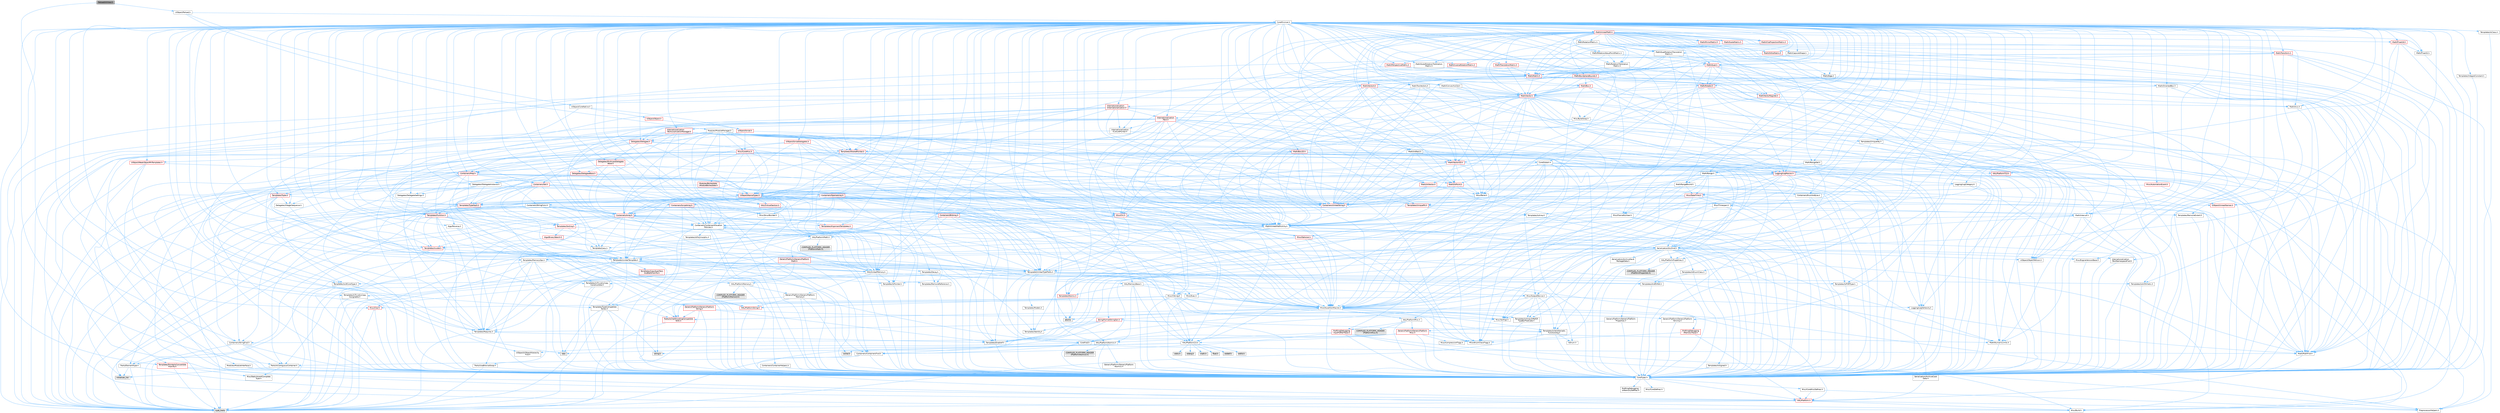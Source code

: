 digraph "ReloadUtilities.h"
{
 // INTERACTIVE_SVG=YES
 // LATEX_PDF_SIZE
  bgcolor="transparent";
  edge [fontname=Helvetica,fontsize=10,labelfontname=Helvetica,labelfontsize=10];
  node [fontname=Helvetica,fontsize=10,shape=box,height=0.2,width=0.4];
  Node1 [id="Node000001",label="ReloadUtilities.h",height=0.2,width=0.4,color="gray40", fillcolor="grey60", style="filled", fontcolor="black",tooltip=" "];
  Node1 -> Node2 [id="edge1_Node000001_Node000002",color="steelblue1",style="solid",tooltip=" "];
  Node2 [id="Node000002",label="UObject/Reload.h",height=0.2,width=0.4,color="grey40", fillcolor="white", style="filled",URL="$d3/d82/Reload_8h.html",tooltip=" "];
  Node2 -> Node3 [id="edge2_Node000002_Node000003",color="steelblue1",style="solid",tooltip=" "];
  Node3 [id="Node000003",label="CoreMinimal.h",height=0.2,width=0.4,color="grey40", fillcolor="white", style="filled",URL="$d7/d67/CoreMinimal_8h.html",tooltip=" "];
  Node3 -> Node4 [id="edge3_Node000003_Node000004",color="steelblue1",style="solid",tooltip=" "];
  Node4 [id="Node000004",label="CoreTypes.h",height=0.2,width=0.4,color="grey40", fillcolor="white", style="filled",URL="$dc/dec/CoreTypes_8h.html",tooltip=" "];
  Node4 -> Node5 [id="edge4_Node000004_Node000005",color="steelblue1",style="solid",tooltip=" "];
  Node5 [id="Node000005",label="HAL/Platform.h",height=0.2,width=0.4,color="red", fillcolor="#FFF0F0", style="filled",URL="$d9/dd0/Platform_8h.html",tooltip=" "];
  Node5 -> Node6 [id="edge5_Node000005_Node000006",color="steelblue1",style="solid",tooltip=" "];
  Node6 [id="Node000006",label="Misc/Build.h",height=0.2,width=0.4,color="grey40", fillcolor="white", style="filled",URL="$d3/dbb/Build_8h.html",tooltip=" "];
  Node5 -> Node8 [id="edge6_Node000005_Node000008",color="steelblue1",style="solid",tooltip=" "];
  Node8 [id="Node000008",label="type_traits",height=0.2,width=0.4,color="grey60", fillcolor="#E0E0E0", style="filled",tooltip=" "];
  Node5 -> Node9 [id="edge7_Node000005_Node000009",color="steelblue1",style="solid",tooltip=" "];
  Node9 [id="Node000009",label="PreprocessorHelpers.h",height=0.2,width=0.4,color="grey40", fillcolor="white", style="filled",URL="$db/ddb/PreprocessorHelpers_8h.html",tooltip=" "];
  Node4 -> Node15 [id="edge8_Node000004_Node000015",color="steelblue1",style="solid",tooltip=" "];
  Node15 [id="Node000015",label="ProfilingDebugging\l/UMemoryDefines.h",height=0.2,width=0.4,color="grey40", fillcolor="white", style="filled",URL="$d2/da2/UMemoryDefines_8h.html",tooltip=" "];
  Node4 -> Node16 [id="edge9_Node000004_Node000016",color="steelblue1",style="solid",tooltip=" "];
  Node16 [id="Node000016",label="Misc/CoreMiscDefines.h",height=0.2,width=0.4,color="grey40", fillcolor="white", style="filled",URL="$da/d38/CoreMiscDefines_8h.html",tooltip=" "];
  Node16 -> Node5 [id="edge10_Node000016_Node000005",color="steelblue1",style="solid",tooltip=" "];
  Node16 -> Node9 [id="edge11_Node000016_Node000009",color="steelblue1",style="solid",tooltip=" "];
  Node4 -> Node17 [id="edge12_Node000004_Node000017",color="steelblue1",style="solid",tooltip=" "];
  Node17 [id="Node000017",label="Misc/CoreDefines.h",height=0.2,width=0.4,color="grey40", fillcolor="white", style="filled",URL="$d3/dd2/CoreDefines_8h.html",tooltip=" "];
  Node3 -> Node18 [id="edge13_Node000003_Node000018",color="steelblue1",style="solid",tooltip=" "];
  Node18 [id="Node000018",label="CoreFwd.h",height=0.2,width=0.4,color="grey40", fillcolor="white", style="filled",URL="$d1/d1e/CoreFwd_8h.html",tooltip=" "];
  Node18 -> Node4 [id="edge14_Node000018_Node000004",color="steelblue1",style="solid",tooltip=" "];
  Node18 -> Node19 [id="edge15_Node000018_Node000019",color="steelblue1",style="solid",tooltip=" "];
  Node19 [id="Node000019",label="Containers/ContainersFwd.h",height=0.2,width=0.4,color="grey40", fillcolor="white", style="filled",URL="$d4/d0a/ContainersFwd_8h.html",tooltip=" "];
  Node19 -> Node5 [id="edge16_Node000019_Node000005",color="steelblue1",style="solid",tooltip=" "];
  Node19 -> Node4 [id="edge17_Node000019_Node000004",color="steelblue1",style="solid",tooltip=" "];
  Node19 -> Node20 [id="edge18_Node000019_Node000020",color="steelblue1",style="solid",tooltip=" "];
  Node20 [id="Node000020",label="Traits/IsContiguousContainer.h",height=0.2,width=0.4,color="grey40", fillcolor="white", style="filled",URL="$d5/d3c/IsContiguousContainer_8h.html",tooltip=" "];
  Node20 -> Node4 [id="edge19_Node000020_Node000004",color="steelblue1",style="solid",tooltip=" "];
  Node20 -> Node21 [id="edge20_Node000020_Node000021",color="steelblue1",style="solid",tooltip=" "];
  Node21 [id="Node000021",label="Misc/StaticAssertComplete\lType.h",height=0.2,width=0.4,color="grey40", fillcolor="white", style="filled",URL="$d5/d4e/StaticAssertCompleteType_8h.html",tooltip=" "];
  Node20 -> Node22 [id="edge21_Node000020_Node000022",color="steelblue1",style="solid",tooltip=" "];
  Node22 [id="Node000022",label="initializer_list",height=0.2,width=0.4,color="grey60", fillcolor="#E0E0E0", style="filled",tooltip=" "];
  Node18 -> Node23 [id="edge22_Node000018_Node000023",color="steelblue1",style="solid",tooltip=" "];
  Node23 [id="Node000023",label="Math/MathFwd.h",height=0.2,width=0.4,color="grey40", fillcolor="white", style="filled",URL="$d2/d10/MathFwd_8h.html",tooltip=" "];
  Node23 -> Node5 [id="edge23_Node000023_Node000005",color="steelblue1",style="solid",tooltip=" "];
  Node18 -> Node24 [id="edge24_Node000018_Node000024",color="steelblue1",style="solid",tooltip=" "];
  Node24 [id="Node000024",label="UObject/UObjectHierarchy\lFwd.h",height=0.2,width=0.4,color="grey40", fillcolor="white", style="filled",URL="$d3/d13/UObjectHierarchyFwd_8h.html",tooltip=" "];
  Node3 -> Node24 [id="edge25_Node000003_Node000024",color="steelblue1",style="solid",tooltip=" "];
  Node3 -> Node19 [id="edge26_Node000003_Node000019",color="steelblue1",style="solid",tooltip=" "];
  Node3 -> Node25 [id="edge27_Node000003_Node000025",color="steelblue1",style="solid",tooltip=" "];
  Node25 [id="Node000025",label="Misc/VarArgs.h",height=0.2,width=0.4,color="grey40", fillcolor="white", style="filled",URL="$d5/d6f/VarArgs_8h.html",tooltip=" "];
  Node25 -> Node4 [id="edge28_Node000025_Node000004",color="steelblue1",style="solid",tooltip=" "];
  Node3 -> Node26 [id="edge29_Node000003_Node000026",color="steelblue1",style="solid",tooltip=" "];
  Node26 [id="Node000026",label="Logging/LogVerbosity.h",height=0.2,width=0.4,color="grey40", fillcolor="white", style="filled",URL="$d2/d8f/LogVerbosity_8h.html",tooltip=" "];
  Node26 -> Node4 [id="edge30_Node000026_Node000004",color="steelblue1",style="solid",tooltip=" "];
  Node3 -> Node27 [id="edge31_Node000003_Node000027",color="steelblue1",style="solid",tooltip=" "];
  Node27 [id="Node000027",label="Misc/OutputDevice.h",height=0.2,width=0.4,color="grey40", fillcolor="white", style="filled",URL="$d7/d32/OutputDevice_8h.html",tooltip=" "];
  Node27 -> Node18 [id="edge32_Node000027_Node000018",color="steelblue1",style="solid",tooltip=" "];
  Node27 -> Node4 [id="edge33_Node000027_Node000004",color="steelblue1",style="solid",tooltip=" "];
  Node27 -> Node26 [id="edge34_Node000027_Node000026",color="steelblue1",style="solid",tooltip=" "];
  Node27 -> Node25 [id="edge35_Node000027_Node000025",color="steelblue1",style="solid",tooltip=" "];
  Node27 -> Node28 [id="edge36_Node000027_Node000028",color="steelblue1",style="solid",tooltip=" "];
  Node28 [id="Node000028",label="Templates/IsArrayOrRefOf\lTypeByPredicate.h",height=0.2,width=0.4,color="grey40", fillcolor="white", style="filled",URL="$d6/da1/IsArrayOrRefOfTypeByPredicate_8h.html",tooltip=" "];
  Node28 -> Node4 [id="edge37_Node000028_Node000004",color="steelblue1",style="solid",tooltip=" "];
  Node27 -> Node29 [id="edge38_Node000027_Node000029",color="steelblue1",style="solid",tooltip=" "];
  Node29 [id="Node000029",label="Templates/IsValidVariadic\lFunctionArg.h",height=0.2,width=0.4,color="grey40", fillcolor="white", style="filled",URL="$d0/dc8/IsValidVariadicFunctionArg_8h.html",tooltip=" "];
  Node29 -> Node4 [id="edge39_Node000029_Node000004",color="steelblue1",style="solid",tooltip=" "];
  Node29 -> Node30 [id="edge40_Node000029_Node000030",color="steelblue1",style="solid",tooltip=" "];
  Node30 [id="Node000030",label="IsEnum.h",height=0.2,width=0.4,color="grey40", fillcolor="white", style="filled",URL="$d4/de5/IsEnum_8h.html",tooltip=" "];
  Node29 -> Node8 [id="edge41_Node000029_Node000008",color="steelblue1",style="solid",tooltip=" "];
  Node27 -> Node31 [id="edge42_Node000027_Node000031",color="steelblue1",style="solid",tooltip=" "];
  Node31 [id="Node000031",label="Traits/IsCharEncodingCompatible\lWith.h",height=0.2,width=0.4,color="red", fillcolor="#FFF0F0", style="filled",URL="$df/dd1/IsCharEncodingCompatibleWith_8h.html",tooltip=" "];
  Node31 -> Node8 [id="edge43_Node000031_Node000008",color="steelblue1",style="solid",tooltip=" "];
  Node3 -> Node33 [id="edge44_Node000003_Node000033",color="steelblue1",style="solid",tooltip=" "];
  Node33 [id="Node000033",label="HAL/PlatformCrt.h",height=0.2,width=0.4,color="grey40", fillcolor="white", style="filled",URL="$d8/d75/PlatformCrt_8h.html",tooltip=" "];
  Node33 -> Node34 [id="edge45_Node000033_Node000034",color="steelblue1",style="solid",tooltip=" "];
  Node34 [id="Node000034",label="new",height=0.2,width=0.4,color="grey60", fillcolor="#E0E0E0", style="filled",tooltip=" "];
  Node33 -> Node35 [id="edge46_Node000033_Node000035",color="steelblue1",style="solid",tooltip=" "];
  Node35 [id="Node000035",label="wchar.h",height=0.2,width=0.4,color="grey60", fillcolor="#E0E0E0", style="filled",tooltip=" "];
  Node33 -> Node36 [id="edge47_Node000033_Node000036",color="steelblue1",style="solid",tooltip=" "];
  Node36 [id="Node000036",label="stddef.h",height=0.2,width=0.4,color="grey60", fillcolor="#E0E0E0", style="filled",tooltip=" "];
  Node33 -> Node37 [id="edge48_Node000033_Node000037",color="steelblue1",style="solid",tooltip=" "];
  Node37 [id="Node000037",label="stdlib.h",height=0.2,width=0.4,color="grey60", fillcolor="#E0E0E0", style="filled",tooltip=" "];
  Node33 -> Node38 [id="edge49_Node000033_Node000038",color="steelblue1",style="solid",tooltip=" "];
  Node38 [id="Node000038",label="stdio.h",height=0.2,width=0.4,color="grey60", fillcolor="#E0E0E0", style="filled",tooltip=" "];
  Node33 -> Node39 [id="edge50_Node000033_Node000039",color="steelblue1",style="solid",tooltip=" "];
  Node39 [id="Node000039",label="stdarg.h",height=0.2,width=0.4,color="grey60", fillcolor="#E0E0E0", style="filled",tooltip=" "];
  Node33 -> Node40 [id="edge51_Node000033_Node000040",color="steelblue1",style="solid",tooltip=" "];
  Node40 [id="Node000040",label="math.h",height=0.2,width=0.4,color="grey60", fillcolor="#E0E0E0", style="filled",tooltip=" "];
  Node33 -> Node41 [id="edge52_Node000033_Node000041",color="steelblue1",style="solid",tooltip=" "];
  Node41 [id="Node000041",label="float.h",height=0.2,width=0.4,color="grey60", fillcolor="#E0E0E0", style="filled",tooltip=" "];
  Node33 -> Node42 [id="edge53_Node000033_Node000042",color="steelblue1",style="solid",tooltip=" "];
  Node42 [id="Node000042",label="string.h",height=0.2,width=0.4,color="grey60", fillcolor="#E0E0E0", style="filled",tooltip=" "];
  Node3 -> Node43 [id="edge54_Node000003_Node000043",color="steelblue1",style="solid",tooltip=" "];
  Node43 [id="Node000043",label="HAL/PlatformMisc.h",height=0.2,width=0.4,color="grey40", fillcolor="white", style="filled",URL="$d0/df5/PlatformMisc_8h.html",tooltip=" "];
  Node43 -> Node4 [id="edge55_Node000043_Node000004",color="steelblue1",style="solid",tooltip=" "];
  Node43 -> Node44 [id="edge56_Node000043_Node000044",color="steelblue1",style="solid",tooltip=" "];
  Node44 [id="Node000044",label="GenericPlatform/GenericPlatform\lMisc.h",height=0.2,width=0.4,color="red", fillcolor="#FFF0F0", style="filled",URL="$db/d9a/GenericPlatformMisc_8h.html",tooltip=" "];
  Node44 -> Node45 [id="edge57_Node000044_Node000045",color="steelblue1",style="solid",tooltip=" "];
  Node45 [id="Node000045",label="Containers/StringFwd.h",height=0.2,width=0.4,color="grey40", fillcolor="white", style="filled",URL="$df/d37/StringFwd_8h.html",tooltip=" "];
  Node45 -> Node4 [id="edge58_Node000045_Node000004",color="steelblue1",style="solid",tooltip=" "];
  Node45 -> Node46 [id="edge59_Node000045_Node000046",color="steelblue1",style="solid",tooltip=" "];
  Node46 [id="Node000046",label="Traits/ElementType.h",height=0.2,width=0.4,color="grey40", fillcolor="white", style="filled",URL="$d5/d4f/ElementType_8h.html",tooltip=" "];
  Node46 -> Node5 [id="edge60_Node000046_Node000005",color="steelblue1",style="solid",tooltip=" "];
  Node46 -> Node22 [id="edge61_Node000046_Node000022",color="steelblue1",style="solid",tooltip=" "];
  Node46 -> Node8 [id="edge62_Node000046_Node000008",color="steelblue1",style="solid",tooltip=" "];
  Node45 -> Node20 [id="edge63_Node000045_Node000020",color="steelblue1",style="solid",tooltip=" "];
  Node44 -> Node18 [id="edge64_Node000044_Node000018",color="steelblue1",style="solid",tooltip=" "];
  Node44 -> Node4 [id="edge65_Node000044_Node000004",color="steelblue1",style="solid",tooltip=" "];
  Node44 -> Node33 [id="edge66_Node000044_Node000033",color="steelblue1",style="solid",tooltip=" "];
  Node44 -> Node48 [id="edge67_Node000044_Node000048",color="steelblue1",style="solid",tooltip=" "];
  Node48 [id="Node000048",label="Math/NumericLimits.h",height=0.2,width=0.4,color="grey40", fillcolor="white", style="filled",URL="$df/d1b/NumericLimits_8h.html",tooltip=" "];
  Node48 -> Node4 [id="edge68_Node000048_Node000004",color="steelblue1",style="solid",tooltip=" "];
  Node44 -> Node49 [id="edge69_Node000044_Node000049",color="steelblue1",style="solid",tooltip=" "];
  Node49 [id="Node000049",label="Misc/CompressionFlags.h",height=0.2,width=0.4,color="grey40", fillcolor="white", style="filled",URL="$d9/d76/CompressionFlags_8h.html",tooltip=" "];
  Node44 -> Node50 [id="edge70_Node000044_Node000050",color="steelblue1",style="solid",tooltip=" "];
  Node50 [id="Node000050",label="Misc/EnumClassFlags.h",height=0.2,width=0.4,color="grey40", fillcolor="white", style="filled",URL="$d8/de7/EnumClassFlags_8h.html",tooltip=" "];
  Node43 -> Node53 [id="edge71_Node000043_Node000053",color="steelblue1",style="solid",tooltip=" "];
  Node53 [id="Node000053",label="COMPILED_PLATFORM_HEADER\l(PlatformMisc.h)",height=0.2,width=0.4,color="grey60", fillcolor="#E0E0E0", style="filled",tooltip=" "];
  Node43 -> Node54 [id="edge72_Node000043_Node000054",color="steelblue1",style="solid",tooltip=" "];
  Node54 [id="Node000054",label="ProfilingDebugging\l/CpuProfilerTrace.h",height=0.2,width=0.4,color="red", fillcolor="#FFF0F0", style="filled",URL="$da/dcb/CpuProfilerTrace_8h.html",tooltip=" "];
  Node54 -> Node4 [id="edge73_Node000054_Node000004",color="steelblue1",style="solid",tooltip=" "];
  Node54 -> Node19 [id="edge74_Node000054_Node000019",color="steelblue1",style="solid",tooltip=" "];
  Node54 -> Node55 [id="edge75_Node000054_Node000055",color="steelblue1",style="solid",tooltip=" "];
  Node55 [id="Node000055",label="HAL/PlatformAtomics.h",height=0.2,width=0.4,color="grey40", fillcolor="white", style="filled",URL="$d3/d36/PlatformAtomics_8h.html",tooltip=" "];
  Node55 -> Node4 [id="edge76_Node000055_Node000004",color="steelblue1",style="solid",tooltip=" "];
  Node55 -> Node56 [id="edge77_Node000055_Node000056",color="steelblue1",style="solid",tooltip=" "];
  Node56 [id="Node000056",label="GenericPlatform/GenericPlatform\lAtomics.h",height=0.2,width=0.4,color="grey40", fillcolor="white", style="filled",URL="$da/d72/GenericPlatformAtomics_8h.html",tooltip=" "];
  Node56 -> Node4 [id="edge78_Node000056_Node000004",color="steelblue1",style="solid",tooltip=" "];
  Node55 -> Node57 [id="edge79_Node000055_Node000057",color="steelblue1",style="solid",tooltip=" "];
  Node57 [id="Node000057",label="COMPILED_PLATFORM_HEADER\l(PlatformAtomics.h)",height=0.2,width=0.4,color="grey60", fillcolor="#E0E0E0", style="filled",tooltip=" "];
  Node54 -> Node9 [id="edge80_Node000054_Node000009",color="steelblue1",style="solid",tooltip=" "];
  Node54 -> Node6 [id="edge81_Node000054_Node000006",color="steelblue1",style="solid",tooltip=" "];
  Node3 -> Node62 [id="edge82_Node000003_Node000062",color="steelblue1",style="solid",tooltip=" "];
  Node62 [id="Node000062",label="Misc/AssertionMacros.h",height=0.2,width=0.4,color="grey40", fillcolor="white", style="filled",URL="$d0/dfa/AssertionMacros_8h.html",tooltip=" "];
  Node62 -> Node4 [id="edge83_Node000062_Node000004",color="steelblue1",style="solid",tooltip=" "];
  Node62 -> Node5 [id="edge84_Node000062_Node000005",color="steelblue1",style="solid",tooltip=" "];
  Node62 -> Node43 [id="edge85_Node000062_Node000043",color="steelblue1",style="solid",tooltip=" "];
  Node62 -> Node9 [id="edge86_Node000062_Node000009",color="steelblue1",style="solid",tooltip=" "];
  Node62 -> Node63 [id="edge87_Node000062_Node000063",color="steelblue1",style="solid",tooltip=" "];
  Node63 [id="Node000063",label="Templates/EnableIf.h",height=0.2,width=0.4,color="grey40", fillcolor="white", style="filled",URL="$d7/d60/EnableIf_8h.html",tooltip=" "];
  Node63 -> Node4 [id="edge88_Node000063_Node000004",color="steelblue1",style="solid",tooltip=" "];
  Node62 -> Node28 [id="edge89_Node000062_Node000028",color="steelblue1",style="solid",tooltip=" "];
  Node62 -> Node29 [id="edge90_Node000062_Node000029",color="steelblue1",style="solid",tooltip=" "];
  Node62 -> Node31 [id="edge91_Node000062_Node000031",color="steelblue1",style="solid",tooltip=" "];
  Node62 -> Node25 [id="edge92_Node000062_Node000025",color="steelblue1",style="solid",tooltip=" "];
  Node62 -> Node64 [id="edge93_Node000062_Node000064",color="steelblue1",style="solid",tooltip=" "];
  Node64 [id="Node000064",label="String/FormatStringSan.h",height=0.2,width=0.4,color="red", fillcolor="#FFF0F0", style="filled",URL="$d3/d8b/FormatStringSan_8h.html",tooltip=" "];
  Node64 -> Node8 [id="edge94_Node000064_Node000008",color="steelblue1",style="solid",tooltip=" "];
  Node64 -> Node4 [id="edge95_Node000064_Node000004",color="steelblue1",style="solid",tooltip=" "];
  Node64 -> Node65 [id="edge96_Node000064_Node000065",color="steelblue1",style="solid",tooltip=" "];
  Node65 [id="Node000065",label="Templates/Requires.h",height=0.2,width=0.4,color="grey40", fillcolor="white", style="filled",URL="$dc/d96/Requires_8h.html",tooltip=" "];
  Node65 -> Node63 [id="edge97_Node000065_Node000063",color="steelblue1",style="solid",tooltip=" "];
  Node65 -> Node8 [id="edge98_Node000065_Node000008",color="steelblue1",style="solid",tooltip=" "];
  Node64 -> Node66 [id="edge99_Node000064_Node000066",color="steelblue1",style="solid",tooltip=" "];
  Node66 [id="Node000066",label="Templates/Identity.h",height=0.2,width=0.4,color="grey40", fillcolor="white", style="filled",URL="$d0/dd5/Identity_8h.html",tooltip=" "];
  Node64 -> Node29 [id="edge100_Node000064_Node000029",color="steelblue1",style="solid",tooltip=" "];
  Node64 -> Node19 [id="edge101_Node000064_Node000019",color="steelblue1",style="solid",tooltip=" "];
  Node62 -> Node70 [id="edge102_Node000062_Node000070",color="steelblue1",style="solid",tooltip=" "];
  Node70 [id="Node000070",label="atomic",height=0.2,width=0.4,color="grey60", fillcolor="#E0E0E0", style="filled",tooltip=" "];
  Node3 -> Node71 [id="edge103_Node000003_Node000071",color="steelblue1",style="solid",tooltip=" "];
  Node71 [id="Node000071",label="Templates/IsPointer.h",height=0.2,width=0.4,color="grey40", fillcolor="white", style="filled",URL="$d7/d05/IsPointer_8h.html",tooltip=" "];
  Node71 -> Node4 [id="edge104_Node000071_Node000004",color="steelblue1",style="solid",tooltip=" "];
  Node3 -> Node72 [id="edge105_Node000003_Node000072",color="steelblue1",style="solid",tooltip=" "];
  Node72 [id="Node000072",label="HAL/PlatformMemory.h",height=0.2,width=0.4,color="grey40", fillcolor="white", style="filled",URL="$de/d68/PlatformMemory_8h.html",tooltip=" "];
  Node72 -> Node4 [id="edge106_Node000072_Node000004",color="steelblue1",style="solid",tooltip=" "];
  Node72 -> Node73 [id="edge107_Node000072_Node000073",color="steelblue1",style="solid",tooltip=" "];
  Node73 [id="Node000073",label="GenericPlatform/GenericPlatform\lMemory.h",height=0.2,width=0.4,color="grey40", fillcolor="white", style="filled",URL="$dd/d22/GenericPlatformMemory_8h.html",tooltip=" "];
  Node73 -> Node18 [id="edge108_Node000073_Node000018",color="steelblue1",style="solid",tooltip=" "];
  Node73 -> Node4 [id="edge109_Node000073_Node000004",color="steelblue1",style="solid",tooltip=" "];
  Node73 -> Node74 [id="edge110_Node000073_Node000074",color="steelblue1",style="solid",tooltip=" "];
  Node74 [id="Node000074",label="HAL/PlatformString.h",height=0.2,width=0.4,color="red", fillcolor="#FFF0F0", style="filled",URL="$db/db5/PlatformString_8h.html",tooltip=" "];
  Node74 -> Node4 [id="edge111_Node000074_Node000004",color="steelblue1",style="solid",tooltip=" "];
  Node73 -> Node42 [id="edge112_Node000073_Node000042",color="steelblue1",style="solid",tooltip=" "];
  Node73 -> Node35 [id="edge113_Node000073_Node000035",color="steelblue1",style="solid",tooltip=" "];
  Node72 -> Node76 [id="edge114_Node000072_Node000076",color="steelblue1",style="solid",tooltip=" "];
  Node76 [id="Node000076",label="COMPILED_PLATFORM_HEADER\l(PlatformMemory.h)",height=0.2,width=0.4,color="grey60", fillcolor="#E0E0E0", style="filled",tooltip=" "];
  Node3 -> Node55 [id="edge115_Node000003_Node000055",color="steelblue1",style="solid",tooltip=" "];
  Node3 -> Node77 [id="edge116_Node000003_Node000077",color="steelblue1",style="solid",tooltip=" "];
  Node77 [id="Node000077",label="Misc/Exec.h",height=0.2,width=0.4,color="grey40", fillcolor="white", style="filled",URL="$de/ddb/Exec_8h.html",tooltip=" "];
  Node77 -> Node4 [id="edge117_Node000077_Node000004",color="steelblue1",style="solid",tooltip=" "];
  Node77 -> Node62 [id="edge118_Node000077_Node000062",color="steelblue1",style="solid",tooltip=" "];
  Node3 -> Node78 [id="edge119_Node000003_Node000078",color="steelblue1",style="solid",tooltip=" "];
  Node78 [id="Node000078",label="HAL/MemoryBase.h",height=0.2,width=0.4,color="grey40", fillcolor="white", style="filled",URL="$d6/d9f/MemoryBase_8h.html",tooltip=" "];
  Node78 -> Node4 [id="edge120_Node000078_Node000004",color="steelblue1",style="solid",tooltip=" "];
  Node78 -> Node55 [id="edge121_Node000078_Node000055",color="steelblue1",style="solid",tooltip=" "];
  Node78 -> Node33 [id="edge122_Node000078_Node000033",color="steelblue1",style="solid",tooltip=" "];
  Node78 -> Node77 [id="edge123_Node000078_Node000077",color="steelblue1",style="solid",tooltip=" "];
  Node78 -> Node27 [id="edge124_Node000078_Node000027",color="steelblue1",style="solid",tooltip=" "];
  Node78 -> Node79 [id="edge125_Node000078_Node000079",color="steelblue1",style="solid",tooltip=" "];
  Node79 [id="Node000079",label="Templates/Atomic.h",height=0.2,width=0.4,color="red", fillcolor="#FFF0F0", style="filled",URL="$d3/d91/Atomic_8h.html",tooltip=" "];
  Node79 -> Node70 [id="edge126_Node000079_Node000070",color="steelblue1",style="solid",tooltip=" "];
  Node3 -> Node88 [id="edge127_Node000003_Node000088",color="steelblue1",style="solid",tooltip=" "];
  Node88 [id="Node000088",label="HAL/UnrealMemory.h",height=0.2,width=0.4,color="grey40", fillcolor="white", style="filled",URL="$d9/d96/UnrealMemory_8h.html",tooltip=" "];
  Node88 -> Node4 [id="edge128_Node000088_Node000004",color="steelblue1",style="solid",tooltip=" "];
  Node88 -> Node73 [id="edge129_Node000088_Node000073",color="steelblue1",style="solid",tooltip=" "];
  Node88 -> Node78 [id="edge130_Node000088_Node000078",color="steelblue1",style="solid",tooltip=" "];
  Node88 -> Node72 [id="edge131_Node000088_Node000072",color="steelblue1",style="solid",tooltip=" "];
  Node88 -> Node89 [id="edge132_Node000088_Node000089",color="steelblue1",style="solid",tooltip=" "];
  Node89 [id="Node000089",label="ProfilingDebugging\l/MemoryTrace.h",height=0.2,width=0.4,color="red", fillcolor="#FFF0F0", style="filled",URL="$da/dd7/MemoryTrace_8h.html",tooltip=" "];
  Node89 -> Node5 [id="edge133_Node000089_Node000005",color="steelblue1",style="solid",tooltip=" "];
  Node89 -> Node50 [id="edge134_Node000089_Node000050",color="steelblue1",style="solid",tooltip=" "];
  Node88 -> Node71 [id="edge135_Node000088_Node000071",color="steelblue1",style="solid",tooltip=" "];
  Node3 -> Node90 [id="edge136_Node000003_Node000090",color="steelblue1",style="solid",tooltip=" "];
  Node90 [id="Node000090",label="Templates/IsArithmetic.h",height=0.2,width=0.4,color="grey40", fillcolor="white", style="filled",URL="$d2/d5d/IsArithmetic_8h.html",tooltip=" "];
  Node90 -> Node4 [id="edge137_Node000090_Node000004",color="steelblue1",style="solid",tooltip=" "];
  Node3 -> Node84 [id="edge138_Node000003_Node000084",color="steelblue1",style="solid",tooltip=" "];
  Node84 [id="Node000084",label="Templates/AndOrNot.h",height=0.2,width=0.4,color="grey40", fillcolor="white", style="filled",URL="$db/d0a/AndOrNot_8h.html",tooltip=" "];
  Node84 -> Node4 [id="edge139_Node000084_Node000004",color="steelblue1",style="solid",tooltip=" "];
  Node3 -> Node91 [id="edge140_Node000003_Node000091",color="steelblue1",style="solid",tooltip=" "];
  Node91 [id="Node000091",label="Templates/IsPODType.h",height=0.2,width=0.4,color="grey40", fillcolor="white", style="filled",URL="$d7/db1/IsPODType_8h.html",tooltip=" "];
  Node91 -> Node4 [id="edge141_Node000091_Node000004",color="steelblue1",style="solid",tooltip=" "];
  Node3 -> Node92 [id="edge142_Node000003_Node000092",color="steelblue1",style="solid",tooltip=" "];
  Node92 [id="Node000092",label="Templates/IsUECoreType.h",height=0.2,width=0.4,color="grey40", fillcolor="white", style="filled",URL="$d1/db8/IsUECoreType_8h.html",tooltip=" "];
  Node92 -> Node4 [id="edge143_Node000092_Node000004",color="steelblue1",style="solid",tooltip=" "];
  Node92 -> Node8 [id="edge144_Node000092_Node000008",color="steelblue1",style="solid",tooltip=" "];
  Node3 -> Node85 [id="edge145_Node000003_Node000085",color="steelblue1",style="solid",tooltip=" "];
  Node85 [id="Node000085",label="Templates/IsTriviallyCopy\lConstructible.h",height=0.2,width=0.4,color="grey40", fillcolor="white", style="filled",URL="$d3/d78/IsTriviallyCopyConstructible_8h.html",tooltip=" "];
  Node85 -> Node4 [id="edge146_Node000085_Node000004",color="steelblue1",style="solid",tooltip=" "];
  Node85 -> Node8 [id="edge147_Node000085_Node000008",color="steelblue1",style="solid",tooltip=" "];
  Node3 -> Node93 [id="edge148_Node000003_Node000093",color="steelblue1",style="solid",tooltip=" "];
  Node93 [id="Node000093",label="Templates/UnrealTypeTraits.h",height=0.2,width=0.4,color="grey40", fillcolor="white", style="filled",URL="$d2/d2d/UnrealTypeTraits_8h.html",tooltip=" "];
  Node93 -> Node4 [id="edge149_Node000093_Node000004",color="steelblue1",style="solid",tooltip=" "];
  Node93 -> Node71 [id="edge150_Node000093_Node000071",color="steelblue1",style="solid",tooltip=" "];
  Node93 -> Node62 [id="edge151_Node000093_Node000062",color="steelblue1",style="solid",tooltip=" "];
  Node93 -> Node84 [id="edge152_Node000093_Node000084",color="steelblue1",style="solid",tooltip=" "];
  Node93 -> Node63 [id="edge153_Node000093_Node000063",color="steelblue1",style="solid",tooltip=" "];
  Node93 -> Node90 [id="edge154_Node000093_Node000090",color="steelblue1",style="solid",tooltip=" "];
  Node93 -> Node30 [id="edge155_Node000093_Node000030",color="steelblue1",style="solid",tooltip=" "];
  Node93 -> Node94 [id="edge156_Node000093_Node000094",color="steelblue1",style="solid",tooltip=" "];
  Node94 [id="Node000094",label="Templates/Models.h",height=0.2,width=0.4,color="grey40", fillcolor="white", style="filled",URL="$d3/d0c/Models_8h.html",tooltip=" "];
  Node94 -> Node66 [id="edge157_Node000094_Node000066",color="steelblue1",style="solid",tooltip=" "];
  Node93 -> Node91 [id="edge158_Node000093_Node000091",color="steelblue1",style="solid",tooltip=" "];
  Node93 -> Node92 [id="edge159_Node000093_Node000092",color="steelblue1",style="solid",tooltip=" "];
  Node93 -> Node85 [id="edge160_Node000093_Node000085",color="steelblue1",style="solid",tooltip=" "];
  Node3 -> Node63 [id="edge161_Node000003_Node000063",color="steelblue1",style="solid",tooltip=" "];
  Node3 -> Node95 [id="edge162_Node000003_Node000095",color="steelblue1",style="solid",tooltip=" "];
  Node95 [id="Node000095",label="Templates/RemoveReference.h",height=0.2,width=0.4,color="grey40", fillcolor="white", style="filled",URL="$da/dbe/RemoveReference_8h.html",tooltip=" "];
  Node95 -> Node4 [id="edge163_Node000095_Node000004",color="steelblue1",style="solid",tooltip=" "];
  Node3 -> Node96 [id="edge164_Node000003_Node000096",color="steelblue1",style="solid",tooltip=" "];
  Node96 [id="Node000096",label="Templates/IntegralConstant.h",height=0.2,width=0.4,color="grey40", fillcolor="white", style="filled",URL="$db/d1b/IntegralConstant_8h.html",tooltip=" "];
  Node96 -> Node4 [id="edge165_Node000096_Node000004",color="steelblue1",style="solid",tooltip=" "];
  Node3 -> Node97 [id="edge166_Node000003_Node000097",color="steelblue1",style="solid",tooltip=" "];
  Node97 [id="Node000097",label="Templates/IsClass.h",height=0.2,width=0.4,color="grey40", fillcolor="white", style="filled",URL="$db/dcb/IsClass_8h.html",tooltip=" "];
  Node97 -> Node4 [id="edge167_Node000097_Node000004",color="steelblue1",style="solid",tooltip=" "];
  Node3 -> Node98 [id="edge168_Node000003_Node000098",color="steelblue1",style="solid",tooltip=" "];
  Node98 [id="Node000098",label="Templates/TypeCompatible\lBytes.h",height=0.2,width=0.4,color="grey40", fillcolor="white", style="filled",URL="$df/d0a/TypeCompatibleBytes_8h.html",tooltip=" "];
  Node98 -> Node4 [id="edge169_Node000098_Node000004",color="steelblue1",style="solid",tooltip=" "];
  Node98 -> Node42 [id="edge170_Node000098_Node000042",color="steelblue1",style="solid",tooltip=" "];
  Node98 -> Node34 [id="edge171_Node000098_Node000034",color="steelblue1",style="solid",tooltip=" "];
  Node98 -> Node8 [id="edge172_Node000098_Node000008",color="steelblue1",style="solid",tooltip=" "];
  Node3 -> Node20 [id="edge173_Node000003_Node000020",color="steelblue1",style="solid",tooltip=" "];
  Node3 -> Node99 [id="edge174_Node000003_Node000099",color="steelblue1",style="solid",tooltip=" "];
  Node99 [id="Node000099",label="Templates/UnrealTemplate.h",height=0.2,width=0.4,color="grey40", fillcolor="white", style="filled",URL="$d4/d24/UnrealTemplate_8h.html",tooltip=" "];
  Node99 -> Node4 [id="edge175_Node000099_Node000004",color="steelblue1",style="solid",tooltip=" "];
  Node99 -> Node71 [id="edge176_Node000099_Node000071",color="steelblue1",style="solid",tooltip=" "];
  Node99 -> Node88 [id="edge177_Node000099_Node000088",color="steelblue1",style="solid",tooltip=" "];
  Node99 -> Node100 [id="edge178_Node000099_Node000100",color="steelblue1",style="solid",tooltip=" "];
  Node100 [id="Node000100",label="Templates/CopyQualifiers\lAndRefsFromTo.h",height=0.2,width=0.4,color="red", fillcolor="#FFF0F0", style="filled",URL="$d3/db3/CopyQualifiersAndRefsFromTo_8h.html",tooltip=" "];
  Node99 -> Node93 [id="edge179_Node000099_Node000093",color="steelblue1",style="solid",tooltip=" "];
  Node99 -> Node95 [id="edge180_Node000099_Node000095",color="steelblue1",style="solid",tooltip=" "];
  Node99 -> Node65 [id="edge181_Node000099_Node000065",color="steelblue1",style="solid",tooltip=" "];
  Node99 -> Node98 [id="edge182_Node000099_Node000098",color="steelblue1",style="solid",tooltip=" "];
  Node99 -> Node66 [id="edge183_Node000099_Node000066",color="steelblue1",style="solid",tooltip=" "];
  Node99 -> Node20 [id="edge184_Node000099_Node000020",color="steelblue1",style="solid",tooltip=" "];
  Node99 -> Node102 [id="edge185_Node000099_Node000102",color="steelblue1",style="solid",tooltip=" "];
  Node102 [id="Node000102",label="Traits/UseBitwiseSwap.h",height=0.2,width=0.4,color="grey40", fillcolor="white", style="filled",URL="$db/df3/UseBitwiseSwap_8h.html",tooltip=" "];
  Node102 -> Node4 [id="edge186_Node000102_Node000004",color="steelblue1",style="solid",tooltip=" "];
  Node102 -> Node8 [id="edge187_Node000102_Node000008",color="steelblue1",style="solid",tooltip=" "];
  Node99 -> Node8 [id="edge188_Node000099_Node000008",color="steelblue1",style="solid",tooltip=" "];
  Node3 -> Node48 [id="edge189_Node000003_Node000048",color="steelblue1",style="solid",tooltip=" "];
  Node3 -> Node103 [id="edge190_Node000003_Node000103",color="steelblue1",style="solid",tooltip=" "];
  Node103 [id="Node000103",label="HAL/PlatformMath.h",height=0.2,width=0.4,color="grey40", fillcolor="white", style="filled",URL="$dc/d53/PlatformMath_8h.html",tooltip=" "];
  Node103 -> Node4 [id="edge191_Node000103_Node000004",color="steelblue1",style="solid",tooltip=" "];
  Node103 -> Node104 [id="edge192_Node000103_Node000104",color="steelblue1",style="solid",tooltip=" "];
  Node104 [id="Node000104",label="GenericPlatform/GenericPlatform\lMath.h",height=0.2,width=0.4,color="red", fillcolor="#FFF0F0", style="filled",URL="$d5/d79/GenericPlatformMath_8h.html",tooltip=" "];
  Node104 -> Node4 [id="edge193_Node000104_Node000004",color="steelblue1",style="solid",tooltip=" "];
  Node104 -> Node19 [id="edge194_Node000104_Node000019",color="steelblue1",style="solid",tooltip=" "];
  Node104 -> Node33 [id="edge195_Node000104_Node000033",color="steelblue1",style="solid",tooltip=" "];
  Node104 -> Node84 [id="edge196_Node000104_Node000084",color="steelblue1",style="solid",tooltip=" "];
  Node104 -> Node105 [id="edge197_Node000104_Node000105",color="steelblue1",style="solid",tooltip=" "];
  Node105 [id="Node000105",label="Templates/Decay.h",height=0.2,width=0.4,color="grey40", fillcolor="white", style="filled",URL="$dd/d0f/Decay_8h.html",tooltip=" "];
  Node105 -> Node4 [id="edge198_Node000105_Node000004",color="steelblue1",style="solid",tooltip=" "];
  Node105 -> Node95 [id="edge199_Node000105_Node000095",color="steelblue1",style="solid",tooltip=" "];
  Node105 -> Node8 [id="edge200_Node000105_Node000008",color="steelblue1",style="solid",tooltip=" "];
  Node104 -> Node93 [id="edge201_Node000104_Node000093",color="steelblue1",style="solid",tooltip=" "];
  Node104 -> Node65 [id="edge202_Node000104_Node000065",color="steelblue1",style="solid",tooltip=" "];
  Node104 -> Node98 [id="edge203_Node000104_Node000098",color="steelblue1",style="solid",tooltip=" "];
  Node104 -> Node8 [id="edge204_Node000104_Node000008",color="steelblue1",style="solid",tooltip=" "];
  Node103 -> Node110 [id="edge205_Node000103_Node000110",color="steelblue1",style="solid",tooltip=" "];
  Node110 [id="Node000110",label="COMPILED_PLATFORM_HEADER\l(PlatformMath.h)",height=0.2,width=0.4,color="grey60", fillcolor="#E0E0E0", style="filled",tooltip=" "];
  Node3 -> Node86 [id="edge206_Node000003_Node000086",color="steelblue1",style="solid",tooltip=" "];
  Node86 [id="Node000086",label="Templates/IsTriviallyCopy\lAssignable.h",height=0.2,width=0.4,color="grey40", fillcolor="white", style="filled",URL="$d2/df2/IsTriviallyCopyAssignable_8h.html",tooltip=" "];
  Node86 -> Node4 [id="edge207_Node000086_Node000004",color="steelblue1",style="solid",tooltip=" "];
  Node86 -> Node8 [id="edge208_Node000086_Node000008",color="steelblue1",style="solid",tooltip=" "];
  Node3 -> Node111 [id="edge209_Node000003_Node000111",color="steelblue1",style="solid",tooltip=" "];
  Node111 [id="Node000111",label="Templates/MemoryOps.h",height=0.2,width=0.4,color="grey40", fillcolor="white", style="filled",URL="$db/dea/MemoryOps_8h.html",tooltip=" "];
  Node111 -> Node4 [id="edge210_Node000111_Node000004",color="steelblue1",style="solid",tooltip=" "];
  Node111 -> Node88 [id="edge211_Node000111_Node000088",color="steelblue1",style="solid",tooltip=" "];
  Node111 -> Node86 [id="edge212_Node000111_Node000086",color="steelblue1",style="solid",tooltip=" "];
  Node111 -> Node85 [id="edge213_Node000111_Node000085",color="steelblue1",style="solid",tooltip=" "];
  Node111 -> Node65 [id="edge214_Node000111_Node000065",color="steelblue1",style="solid",tooltip=" "];
  Node111 -> Node93 [id="edge215_Node000111_Node000093",color="steelblue1",style="solid",tooltip=" "];
  Node111 -> Node102 [id="edge216_Node000111_Node000102",color="steelblue1",style="solid",tooltip=" "];
  Node111 -> Node34 [id="edge217_Node000111_Node000034",color="steelblue1",style="solid",tooltip=" "];
  Node111 -> Node8 [id="edge218_Node000111_Node000008",color="steelblue1",style="solid",tooltip=" "];
  Node3 -> Node112 [id="edge219_Node000003_Node000112",color="steelblue1",style="solid",tooltip=" "];
  Node112 [id="Node000112",label="Containers/ContainerAllocation\lPolicies.h",height=0.2,width=0.4,color="grey40", fillcolor="white", style="filled",URL="$d7/dff/ContainerAllocationPolicies_8h.html",tooltip=" "];
  Node112 -> Node4 [id="edge220_Node000112_Node000004",color="steelblue1",style="solid",tooltip=" "];
  Node112 -> Node113 [id="edge221_Node000112_Node000113",color="steelblue1",style="solid",tooltip=" "];
  Node113 [id="Node000113",label="Containers/ContainerHelpers.h",height=0.2,width=0.4,color="grey40", fillcolor="white", style="filled",URL="$d7/d33/ContainerHelpers_8h.html",tooltip=" "];
  Node113 -> Node4 [id="edge222_Node000113_Node000004",color="steelblue1",style="solid",tooltip=" "];
  Node112 -> Node112 [id="edge223_Node000112_Node000112",color="steelblue1",style="solid",tooltip=" "];
  Node112 -> Node103 [id="edge224_Node000112_Node000103",color="steelblue1",style="solid",tooltip=" "];
  Node112 -> Node88 [id="edge225_Node000112_Node000088",color="steelblue1",style="solid",tooltip=" "];
  Node112 -> Node48 [id="edge226_Node000112_Node000048",color="steelblue1",style="solid",tooltip=" "];
  Node112 -> Node62 [id="edge227_Node000112_Node000062",color="steelblue1",style="solid",tooltip=" "];
  Node112 -> Node114 [id="edge228_Node000112_Node000114",color="steelblue1",style="solid",tooltip=" "];
  Node114 [id="Node000114",label="Templates/IsPolymorphic.h",height=0.2,width=0.4,color="grey40", fillcolor="white", style="filled",URL="$dc/d20/IsPolymorphic_8h.html",tooltip=" "];
  Node112 -> Node111 [id="edge229_Node000112_Node000111",color="steelblue1",style="solid",tooltip=" "];
  Node112 -> Node98 [id="edge230_Node000112_Node000098",color="steelblue1",style="solid",tooltip=" "];
  Node112 -> Node8 [id="edge231_Node000112_Node000008",color="steelblue1",style="solid",tooltip=" "];
  Node3 -> Node115 [id="edge232_Node000003_Node000115",color="steelblue1",style="solid",tooltip=" "];
  Node115 [id="Node000115",label="Templates/IsEnumClass.h",height=0.2,width=0.4,color="grey40", fillcolor="white", style="filled",URL="$d7/d15/IsEnumClass_8h.html",tooltip=" "];
  Node115 -> Node4 [id="edge233_Node000115_Node000004",color="steelblue1",style="solid",tooltip=" "];
  Node115 -> Node84 [id="edge234_Node000115_Node000084",color="steelblue1",style="solid",tooltip=" "];
  Node3 -> Node116 [id="edge235_Node000003_Node000116",color="steelblue1",style="solid",tooltip=" "];
  Node116 [id="Node000116",label="HAL/PlatformProperties.h",height=0.2,width=0.4,color="grey40", fillcolor="white", style="filled",URL="$d9/db0/PlatformProperties_8h.html",tooltip=" "];
  Node116 -> Node4 [id="edge236_Node000116_Node000004",color="steelblue1",style="solid",tooltip=" "];
  Node116 -> Node117 [id="edge237_Node000116_Node000117",color="steelblue1",style="solid",tooltip=" "];
  Node117 [id="Node000117",label="GenericPlatform/GenericPlatform\lProperties.h",height=0.2,width=0.4,color="grey40", fillcolor="white", style="filled",URL="$d2/dcd/GenericPlatformProperties_8h.html",tooltip=" "];
  Node117 -> Node4 [id="edge238_Node000117_Node000004",color="steelblue1",style="solid",tooltip=" "];
  Node117 -> Node44 [id="edge239_Node000117_Node000044",color="steelblue1",style="solid",tooltip=" "];
  Node116 -> Node118 [id="edge240_Node000116_Node000118",color="steelblue1",style="solid",tooltip=" "];
  Node118 [id="Node000118",label="COMPILED_PLATFORM_HEADER\l(PlatformProperties.h)",height=0.2,width=0.4,color="grey60", fillcolor="#E0E0E0", style="filled",tooltip=" "];
  Node3 -> Node119 [id="edge241_Node000003_Node000119",color="steelblue1",style="solid",tooltip=" "];
  Node119 [id="Node000119",label="Misc/EngineVersionBase.h",height=0.2,width=0.4,color="grey40", fillcolor="white", style="filled",URL="$d5/d2b/EngineVersionBase_8h.html",tooltip=" "];
  Node119 -> Node4 [id="edge242_Node000119_Node000004",color="steelblue1",style="solid",tooltip=" "];
  Node3 -> Node120 [id="edge243_Node000003_Node000120",color="steelblue1",style="solid",tooltip=" "];
  Node120 [id="Node000120",label="Internationalization\l/TextNamespaceFwd.h",height=0.2,width=0.4,color="grey40", fillcolor="white", style="filled",URL="$d8/d97/TextNamespaceFwd_8h.html",tooltip=" "];
  Node120 -> Node4 [id="edge244_Node000120_Node000004",color="steelblue1",style="solid",tooltip=" "];
  Node3 -> Node121 [id="edge245_Node000003_Node000121",color="steelblue1",style="solid",tooltip=" "];
  Node121 [id="Node000121",label="Serialization/Archive.h",height=0.2,width=0.4,color="grey40", fillcolor="white", style="filled",URL="$d7/d3b/Archive_8h.html",tooltip=" "];
  Node121 -> Node18 [id="edge246_Node000121_Node000018",color="steelblue1",style="solid",tooltip=" "];
  Node121 -> Node4 [id="edge247_Node000121_Node000004",color="steelblue1",style="solid",tooltip=" "];
  Node121 -> Node116 [id="edge248_Node000121_Node000116",color="steelblue1",style="solid",tooltip=" "];
  Node121 -> Node120 [id="edge249_Node000121_Node000120",color="steelblue1",style="solid",tooltip=" "];
  Node121 -> Node23 [id="edge250_Node000121_Node000023",color="steelblue1",style="solid",tooltip=" "];
  Node121 -> Node62 [id="edge251_Node000121_Node000062",color="steelblue1",style="solid",tooltip=" "];
  Node121 -> Node6 [id="edge252_Node000121_Node000006",color="steelblue1",style="solid",tooltip=" "];
  Node121 -> Node49 [id="edge253_Node000121_Node000049",color="steelblue1",style="solid",tooltip=" "];
  Node121 -> Node119 [id="edge254_Node000121_Node000119",color="steelblue1",style="solid",tooltip=" "];
  Node121 -> Node25 [id="edge255_Node000121_Node000025",color="steelblue1",style="solid",tooltip=" "];
  Node121 -> Node122 [id="edge256_Node000121_Node000122",color="steelblue1",style="solid",tooltip=" "];
  Node122 [id="Node000122",label="Serialization/ArchiveCook\lData.h",height=0.2,width=0.4,color="grey40", fillcolor="white", style="filled",URL="$dc/db6/ArchiveCookData_8h.html",tooltip=" "];
  Node122 -> Node5 [id="edge257_Node000122_Node000005",color="steelblue1",style="solid",tooltip=" "];
  Node121 -> Node123 [id="edge258_Node000121_Node000123",color="steelblue1",style="solid",tooltip=" "];
  Node123 [id="Node000123",label="Serialization/ArchiveSave\lPackageData.h",height=0.2,width=0.4,color="grey40", fillcolor="white", style="filled",URL="$d1/d37/ArchiveSavePackageData_8h.html",tooltip=" "];
  Node121 -> Node63 [id="edge259_Node000121_Node000063",color="steelblue1",style="solid",tooltip=" "];
  Node121 -> Node28 [id="edge260_Node000121_Node000028",color="steelblue1",style="solid",tooltip=" "];
  Node121 -> Node115 [id="edge261_Node000121_Node000115",color="steelblue1",style="solid",tooltip=" "];
  Node121 -> Node108 [id="edge262_Node000121_Node000108",color="steelblue1",style="solid",tooltip=" "];
  Node108 [id="Node000108",label="Templates/IsSigned.h",height=0.2,width=0.4,color="grey40", fillcolor="white", style="filled",URL="$d8/dd8/IsSigned_8h.html",tooltip=" "];
  Node108 -> Node4 [id="edge263_Node000108_Node000004",color="steelblue1",style="solid",tooltip=" "];
  Node121 -> Node29 [id="edge264_Node000121_Node000029",color="steelblue1",style="solid",tooltip=" "];
  Node121 -> Node99 [id="edge265_Node000121_Node000099",color="steelblue1",style="solid",tooltip=" "];
  Node121 -> Node31 [id="edge266_Node000121_Node000031",color="steelblue1",style="solid",tooltip=" "];
  Node121 -> Node124 [id="edge267_Node000121_Node000124",color="steelblue1",style="solid",tooltip=" "];
  Node124 [id="Node000124",label="UObject/ObjectVersion.h",height=0.2,width=0.4,color="grey40", fillcolor="white", style="filled",URL="$da/d63/ObjectVersion_8h.html",tooltip=" "];
  Node124 -> Node4 [id="edge268_Node000124_Node000004",color="steelblue1",style="solid",tooltip=" "];
  Node3 -> Node125 [id="edge269_Node000003_Node000125",color="steelblue1",style="solid",tooltip=" "];
  Node125 [id="Node000125",label="Templates/Less.h",height=0.2,width=0.4,color="grey40", fillcolor="white", style="filled",URL="$de/dc8/Less_8h.html",tooltip=" "];
  Node125 -> Node4 [id="edge270_Node000125_Node000004",color="steelblue1",style="solid",tooltip=" "];
  Node125 -> Node99 [id="edge271_Node000125_Node000099",color="steelblue1",style="solid",tooltip=" "];
  Node3 -> Node126 [id="edge272_Node000003_Node000126",color="steelblue1",style="solid",tooltip=" "];
  Node126 [id="Node000126",label="Templates/Sorting.h",height=0.2,width=0.4,color="red", fillcolor="#FFF0F0", style="filled",URL="$d3/d9e/Sorting_8h.html",tooltip=" "];
  Node126 -> Node4 [id="edge273_Node000126_Node000004",color="steelblue1",style="solid",tooltip=" "];
  Node126 -> Node127 [id="edge274_Node000126_Node000127",color="steelblue1",style="solid",tooltip=" "];
  Node127 [id="Node000127",label="Algo/BinarySearch.h",height=0.2,width=0.4,color="red", fillcolor="#FFF0F0", style="filled",URL="$db/db4/BinarySearch_8h.html",tooltip=" "];
  Node127 -> Node129 [id="edge275_Node000127_Node000129",color="steelblue1",style="solid",tooltip=" "];
  Node129 [id="Node000129",label="Templates/Invoke.h",height=0.2,width=0.4,color="red", fillcolor="#FFF0F0", style="filled",URL="$d7/deb/Invoke_8h.html",tooltip=" "];
  Node129 -> Node4 [id="edge276_Node000129_Node000004",color="steelblue1",style="solid",tooltip=" "];
  Node129 -> Node99 [id="edge277_Node000129_Node000099",color="steelblue1",style="solid",tooltip=" "];
  Node129 -> Node8 [id="edge278_Node000129_Node000008",color="steelblue1",style="solid",tooltip=" "];
  Node127 -> Node125 [id="edge279_Node000127_Node000125",color="steelblue1",style="solid",tooltip=" "];
  Node126 -> Node103 [id="edge280_Node000126_Node000103",color="steelblue1",style="solid",tooltip=" "];
  Node126 -> Node125 [id="edge281_Node000126_Node000125",color="steelblue1",style="solid",tooltip=" "];
  Node3 -> Node137 [id="edge282_Node000003_Node000137",color="steelblue1",style="solid",tooltip=" "];
  Node137 [id="Node000137",label="Misc/Char.h",height=0.2,width=0.4,color="red", fillcolor="#FFF0F0", style="filled",URL="$d0/d58/Char_8h.html",tooltip=" "];
  Node137 -> Node4 [id="edge283_Node000137_Node000004",color="steelblue1",style="solid",tooltip=" "];
  Node137 -> Node8 [id="edge284_Node000137_Node000008",color="steelblue1",style="solid",tooltip=" "];
  Node3 -> Node140 [id="edge285_Node000003_Node000140",color="steelblue1",style="solid",tooltip=" "];
  Node140 [id="Node000140",label="GenericPlatform/GenericPlatform\lStricmp.h",height=0.2,width=0.4,color="grey40", fillcolor="white", style="filled",URL="$d2/d86/GenericPlatformStricmp_8h.html",tooltip=" "];
  Node140 -> Node4 [id="edge286_Node000140_Node000004",color="steelblue1",style="solid",tooltip=" "];
  Node3 -> Node141 [id="edge287_Node000003_Node000141",color="steelblue1",style="solid",tooltip=" "];
  Node141 [id="Node000141",label="GenericPlatform/GenericPlatform\lString.h",height=0.2,width=0.4,color="red", fillcolor="#FFF0F0", style="filled",URL="$dd/d20/GenericPlatformString_8h.html",tooltip=" "];
  Node141 -> Node4 [id="edge288_Node000141_Node000004",color="steelblue1",style="solid",tooltip=" "];
  Node141 -> Node140 [id="edge289_Node000141_Node000140",color="steelblue1",style="solid",tooltip=" "];
  Node141 -> Node63 [id="edge290_Node000141_Node000063",color="steelblue1",style="solid",tooltip=" "];
  Node141 -> Node31 [id="edge291_Node000141_Node000031",color="steelblue1",style="solid",tooltip=" "];
  Node141 -> Node8 [id="edge292_Node000141_Node000008",color="steelblue1",style="solid",tooltip=" "];
  Node3 -> Node74 [id="edge293_Node000003_Node000074",color="steelblue1",style="solid",tooltip=" "];
  Node3 -> Node144 [id="edge294_Node000003_Node000144",color="steelblue1",style="solid",tooltip=" "];
  Node144 [id="Node000144",label="Misc/CString.h",height=0.2,width=0.4,color="grey40", fillcolor="white", style="filled",URL="$d2/d49/CString_8h.html",tooltip=" "];
  Node144 -> Node4 [id="edge295_Node000144_Node000004",color="steelblue1",style="solid",tooltip=" "];
  Node144 -> Node33 [id="edge296_Node000144_Node000033",color="steelblue1",style="solid",tooltip=" "];
  Node144 -> Node74 [id="edge297_Node000144_Node000074",color="steelblue1",style="solid",tooltip=" "];
  Node144 -> Node62 [id="edge298_Node000144_Node000062",color="steelblue1",style="solid",tooltip=" "];
  Node144 -> Node137 [id="edge299_Node000144_Node000137",color="steelblue1",style="solid",tooltip=" "];
  Node144 -> Node25 [id="edge300_Node000144_Node000025",color="steelblue1",style="solid",tooltip=" "];
  Node144 -> Node28 [id="edge301_Node000144_Node000028",color="steelblue1",style="solid",tooltip=" "];
  Node144 -> Node29 [id="edge302_Node000144_Node000029",color="steelblue1",style="solid",tooltip=" "];
  Node144 -> Node31 [id="edge303_Node000144_Node000031",color="steelblue1",style="solid",tooltip=" "];
  Node3 -> Node145 [id="edge304_Node000003_Node000145",color="steelblue1",style="solid",tooltip=" "];
  Node145 [id="Node000145",label="Misc/Crc.h",height=0.2,width=0.4,color="red", fillcolor="#FFF0F0", style="filled",URL="$d4/dd2/Crc_8h.html",tooltip=" "];
  Node145 -> Node4 [id="edge305_Node000145_Node000004",color="steelblue1",style="solid",tooltip=" "];
  Node145 -> Node74 [id="edge306_Node000145_Node000074",color="steelblue1",style="solid",tooltip=" "];
  Node145 -> Node62 [id="edge307_Node000145_Node000062",color="steelblue1",style="solid",tooltip=" "];
  Node145 -> Node144 [id="edge308_Node000145_Node000144",color="steelblue1",style="solid",tooltip=" "];
  Node145 -> Node137 [id="edge309_Node000145_Node000137",color="steelblue1",style="solid",tooltip=" "];
  Node145 -> Node93 [id="edge310_Node000145_Node000093",color="steelblue1",style="solid",tooltip=" "];
  Node3 -> Node136 [id="edge311_Node000003_Node000136",color="steelblue1",style="solid",tooltip=" "];
  Node136 [id="Node000136",label="Math/UnrealMathUtility.h",height=0.2,width=0.4,color="grey40", fillcolor="white", style="filled",URL="$db/db8/UnrealMathUtility_8h.html",tooltip=" "];
  Node136 -> Node4 [id="edge312_Node000136_Node000004",color="steelblue1",style="solid",tooltip=" "];
  Node136 -> Node62 [id="edge313_Node000136_Node000062",color="steelblue1",style="solid",tooltip=" "];
  Node136 -> Node103 [id="edge314_Node000136_Node000103",color="steelblue1",style="solid",tooltip=" "];
  Node136 -> Node23 [id="edge315_Node000136_Node000023",color="steelblue1",style="solid",tooltip=" "];
  Node136 -> Node66 [id="edge316_Node000136_Node000066",color="steelblue1",style="solid",tooltip=" "];
  Node136 -> Node65 [id="edge317_Node000136_Node000065",color="steelblue1",style="solid",tooltip=" "];
  Node3 -> Node146 [id="edge318_Node000003_Node000146",color="steelblue1",style="solid",tooltip=" "];
  Node146 [id="Node000146",label="Containers/UnrealString.h",height=0.2,width=0.4,color="red", fillcolor="#FFF0F0", style="filled",URL="$d5/dba/UnrealString_8h.html",tooltip=" "];
  Node3 -> Node150 [id="edge319_Node000003_Node000150",color="steelblue1",style="solid",tooltip=" "];
  Node150 [id="Node000150",label="Containers/Array.h",height=0.2,width=0.4,color="red", fillcolor="#FFF0F0", style="filled",URL="$df/dd0/Array_8h.html",tooltip=" "];
  Node150 -> Node4 [id="edge320_Node000150_Node000004",color="steelblue1",style="solid",tooltip=" "];
  Node150 -> Node62 [id="edge321_Node000150_Node000062",color="steelblue1",style="solid",tooltip=" "];
  Node150 -> Node88 [id="edge322_Node000150_Node000088",color="steelblue1",style="solid",tooltip=" "];
  Node150 -> Node93 [id="edge323_Node000150_Node000093",color="steelblue1",style="solid",tooltip=" "];
  Node150 -> Node99 [id="edge324_Node000150_Node000099",color="steelblue1",style="solid",tooltip=" "];
  Node150 -> Node112 [id="edge325_Node000150_Node000112",color="steelblue1",style="solid",tooltip=" "];
  Node150 -> Node121 [id="edge326_Node000150_Node000121",color="steelblue1",style="solid",tooltip=" "];
  Node150 -> Node129 [id="edge327_Node000150_Node000129",color="steelblue1",style="solid",tooltip=" "];
  Node150 -> Node125 [id="edge328_Node000150_Node000125",color="steelblue1",style="solid",tooltip=" "];
  Node150 -> Node65 [id="edge329_Node000150_Node000065",color="steelblue1",style="solid",tooltip=" "];
  Node150 -> Node126 [id="edge330_Node000150_Node000126",color="steelblue1",style="solid",tooltip=" "];
  Node150 -> Node173 [id="edge331_Node000150_Node000173",color="steelblue1",style="solid",tooltip=" "];
  Node173 [id="Node000173",label="Templates/AlignmentTemplates.h",height=0.2,width=0.4,color="red", fillcolor="#FFF0F0", style="filled",URL="$dd/d32/AlignmentTemplates_8h.html",tooltip=" "];
  Node173 -> Node4 [id="edge332_Node000173_Node000004",color="steelblue1",style="solid",tooltip=" "];
  Node173 -> Node71 [id="edge333_Node000173_Node000071",color="steelblue1",style="solid",tooltip=" "];
  Node150 -> Node46 [id="edge334_Node000150_Node000046",color="steelblue1",style="solid",tooltip=" "];
  Node150 -> Node8 [id="edge335_Node000150_Node000008",color="steelblue1",style="solid",tooltip=" "];
  Node3 -> Node174 [id="edge336_Node000003_Node000174",color="steelblue1",style="solid",tooltip=" "];
  Node174 [id="Node000174",label="Misc/FrameNumber.h",height=0.2,width=0.4,color="grey40", fillcolor="white", style="filled",URL="$dd/dbd/FrameNumber_8h.html",tooltip=" "];
  Node174 -> Node4 [id="edge337_Node000174_Node000004",color="steelblue1",style="solid",tooltip=" "];
  Node174 -> Node48 [id="edge338_Node000174_Node000048",color="steelblue1",style="solid",tooltip=" "];
  Node174 -> Node136 [id="edge339_Node000174_Node000136",color="steelblue1",style="solid",tooltip=" "];
  Node174 -> Node63 [id="edge340_Node000174_Node000063",color="steelblue1",style="solid",tooltip=" "];
  Node174 -> Node93 [id="edge341_Node000174_Node000093",color="steelblue1",style="solid",tooltip=" "];
  Node3 -> Node175 [id="edge342_Node000003_Node000175",color="steelblue1",style="solid",tooltip=" "];
  Node175 [id="Node000175",label="Misc/Timespan.h",height=0.2,width=0.4,color="grey40", fillcolor="white", style="filled",URL="$da/dd9/Timespan_8h.html",tooltip=" "];
  Node175 -> Node4 [id="edge343_Node000175_Node000004",color="steelblue1",style="solid",tooltip=" "];
  Node175 -> Node176 [id="edge344_Node000175_Node000176",color="steelblue1",style="solid",tooltip=" "];
  Node176 [id="Node000176",label="Math/Interval.h",height=0.2,width=0.4,color="grey40", fillcolor="white", style="filled",URL="$d1/d55/Interval_8h.html",tooltip=" "];
  Node176 -> Node4 [id="edge345_Node000176_Node000004",color="steelblue1",style="solid",tooltip=" "];
  Node176 -> Node90 [id="edge346_Node000176_Node000090",color="steelblue1",style="solid",tooltip=" "];
  Node176 -> Node93 [id="edge347_Node000176_Node000093",color="steelblue1",style="solid",tooltip=" "];
  Node176 -> Node48 [id="edge348_Node000176_Node000048",color="steelblue1",style="solid",tooltip=" "];
  Node176 -> Node136 [id="edge349_Node000176_Node000136",color="steelblue1",style="solid",tooltip=" "];
  Node175 -> Node136 [id="edge350_Node000175_Node000136",color="steelblue1",style="solid",tooltip=" "];
  Node175 -> Node62 [id="edge351_Node000175_Node000062",color="steelblue1",style="solid",tooltip=" "];
  Node3 -> Node177 [id="edge352_Node000003_Node000177",color="steelblue1",style="solid",tooltip=" "];
  Node177 [id="Node000177",label="Containers/StringConv.h",height=0.2,width=0.4,color="grey40", fillcolor="white", style="filled",URL="$d3/ddf/StringConv_8h.html",tooltip=" "];
  Node177 -> Node4 [id="edge353_Node000177_Node000004",color="steelblue1",style="solid",tooltip=" "];
  Node177 -> Node62 [id="edge354_Node000177_Node000062",color="steelblue1",style="solid",tooltip=" "];
  Node177 -> Node112 [id="edge355_Node000177_Node000112",color="steelblue1",style="solid",tooltip=" "];
  Node177 -> Node150 [id="edge356_Node000177_Node000150",color="steelblue1",style="solid",tooltip=" "];
  Node177 -> Node144 [id="edge357_Node000177_Node000144",color="steelblue1",style="solid",tooltip=" "];
  Node177 -> Node178 [id="edge358_Node000177_Node000178",color="steelblue1",style="solid",tooltip=" "];
  Node178 [id="Node000178",label="Templates/IsArray.h",height=0.2,width=0.4,color="grey40", fillcolor="white", style="filled",URL="$d8/d8d/IsArray_8h.html",tooltip=" "];
  Node178 -> Node4 [id="edge359_Node000178_Node000004",color="steelblue1",style="solid",tooltip=" "];
  Node177 -> Node99 [id="edge360_Node000177_Node000099",color="steelblue1",style="solid",tooltip=" "];
  Node177 -> Node93 [id="edge361_Node000177_Node000093",color="steelblue1",style="solid",tooltip=" "];
  Node177 -> Node46 [id="edge362_Node000177_Node000046",color="steelblue1",style="solid",tooltip=" "];
  Node177 -> Node31 [id="edge363_Node000177_Node000031",color="steelblue1",style="solid",tooltip=" "];
  Node177 -> Node20 [id="edge364_Node000177_Node000020",color="steelblue1",style="solid",tooltip=" "];
  Node177 -> Node8 [id="edge365_Node000177_Node000008",color="steelblue1",style="solid",tooltip=" "];
  Node3 -> Node179 [id="edge366_Node000003_Node000179",color="steelblue1",style="solid",tooltip=" "];
  Node179 [id="Node000179",label="UObject/UnrealNames.h",height=0.2,width=0.4,color="red", fillcolor="#FFF0F0", style="filled",URL="$d8/db1/UnrealNames_8h.html",tooltip=" "];
  Node179 -> Node4 [id="edge367_Node000179_Node000004",color="steelblue1",style="solid",tooltip=" "];
  Node3 -> Node181 [id="edge368_Node000003_Node000181",color="steelblue1",style="solid",tooltip=" "];
  Node181 [id="Node000181",label="UObject/NameTypes.h",height=0.2,width=0.4,color="red", fillcolor="#FFF0F0", style="filled",URL="$d6/d35/NameTypes_8h.html",tooltip=" "];
  Node181 -> Node4 [id="edge369_Node000181_Node000004",color="steelblue1",style="solid",tooltip=" "];
  Node181 -> Node62 [id="edge370_Node000181_Node000062",color="steelblue1",style="solid",tooltip=" "];
  Node181 -> Node88 [id="edge371_Node000181_Node000088",color="steelblue1",style="solid",tooltip=" "];
  Node181 -> Node93 [id="edge372_Node000181_Node000093",color="steelblue1",style="solid",tooltip=" "];
  Node181 -> Node99 [id="edge373_Node000181_Node000099",color="steelblue1",style="solid",tooltip=" "];
  Node181 -> Node146 [id="edge374_Node000181_Node000146",color="steelblue1",style="solid",tooltip=" "];
  Node181 -> Node182 [id="edge375_Node000181_Node000182",color="steelblue1",style="solid",tooltip=" "];
  Node182 [id="Node000182",label="HAL/CriticalSection.h",height=0.2,width=0.4,color="red", fillcolor="#FFF0F0", style="filled",URL="$d6/d90/CriticalSection_8h.html",tooltip=" "];
  Node181 -> Node177 [id="edge376_Node000181_Node000177",color="steelblue1",style="solid",tooltip=" "];
  Node181 -> Node45 [id="edge377_Node000181_Node000045",color="steelblue1",style="solid",tooltip=" "];
  Node181 -> Node179 [id="edge378_Node000181_Node000179",color="steelblue1",style="solid",tooltip=" "];
  Node181 -> Node79 [id="edge379_Node000181_Node000079",color="steelblue1",style="solid",tooltip=" "];
  Node3 -> Node189 [id="edge380_Node000003_Node000189",color="steelblue1",style="solid",tooltip=" "];
  Node189 [id="Node000189",label="Misc/Parse.h",height=0.2,width=0.4,color="grey40", fillcolor="white", style="filled",URL="$dc/d71/Parse_8h.html",tooltip=" "];
  Node189 -> Node45 [id="edge381_Node000189_Node000045",color="steelblue1",style="solid",tooltip=" "];
  Node189 -> Node146 [id="edge382_Node000189_Node000146",color="steelblue1",style="solid",tooltip=" "];
  Node189 -> Node4 [id="edge383_Node000189_Node000004",color="steelblue1",style="solid",tooltip=" "];
  Node189 -> Node33 [id="edge384_Node000189_Node000033",color="steelblue1",style="solid",tooltip=" "];
  Node189 -> Node6 [id="edge385_Node000189_Node000006",color="steelblue1",style="solid",tooltip=" "];
  Node189 -> Node50 [id="edge386_Node000189_Node000050",color="steelblue1",style="solid",tooltip=" "];
  Node189 -> Node190 [id="edge387_Node000189_Node000190",color="steelblue1",style="solid",tooltip=" "];
  Node190 [id="Node000190",label="Templates/Function.h",height=0.2,width=0.4,color="red", fillcolor="#FFF0F0", style="filled",URL="$df/df5/Function_8h.html",tooltip=" "];
  Node190 -> Node4 [id="edge388_Node000190_Node000004",color="steelblue1",style="solid",tooltip=" "];
  Node190 -> Node62 [id="edge389_Node000190_Node000062",color="steelblue1",style="solid",tooltip=" "];
  Node190 -> Node88 [id="edge390_Node000190_Node000088",color="steelblue1",style="solid",tooltip=" "];
  Node190 -> Node93 [id="edge391_Node000190_Node000093",color="steelblue1",style="solid",tooltip=" "];
  Node190 -> Node129 [id="edge392_Node000190_Node000129",color="steelblue1",style="solid",tooltip=" "];
  Node190 -> Node99 [id="edge393_Node000190_Node000099",color="steelblue1",style="solid",tooltip=" "];
  Node190 -> Node65 [id="edge394_Node000190_Node000065",color="steelblue1",style="solid",tooltip=" "];
  Node190 -> Node136 [id="edge395_Node000190_Node000136",color="steelblue1",style="solid",tooltip=" "];
  Node190 -> Node34 [id="edge396_Node000190_Node000034",color="steelblue1",style="solid",tooltip=" "];
  Node190 -> Node8 [id="edge397_Node000190_Node000008",color="steelblue1",style="solid",tooltip=" "];
  Node3 -> Node173 [id="edge398_Node000003_Node000173",color="steelblue1",style="solid",tooltip=" "];
  Node3 -> Node192 [id="edge399_Node000003_Node000192",color="steelblue1",style="solid",tooltip=" "];
  Node192 [id="Node000192",label="Misc/StructBuilder.h",height=0.2,width=0.4,color="grey40", fillcolor="white", style="filled",URL="$d9/db3/StructBuilder_8h.html",tooltip=" "];
  Node192 -> Node4 [id="edge400_Node000192_Node000004",color="steelblue1",style="solid",tooltip=" "];
  Node192 -> Node136 [id="edge401_Node000192_Node000136",color="steelblue1",style="solid",tooltip=" "];
  Node192 -> Node173 [id="edge402_Node000192_Node000173",color="steelblue1",style="solid",tooltip=" "];
  Node3 -> Node105 [id="edge403_Node000003_Node000105",color="steelblue1",style="solid",tooltip=" "];
  Node3 -> Node193 [id="edge404_Node000003_Node000193",color="steelblue1",style="solid",tooltip=" "];
  Node193 [id="Node000193",label="Templates/PointerIsConvertible\lFromTo.h",height=0.2,width=0.4,color="red", fillcolor="#FFF0F0", style="filled",URL="$d6/d65/PointerIsConvertibleFromTo_8h.html",tooltip=" "];
  Node193 -> Node4 [id="edge405_Node000193_Node000004",color="steelblue1",style="solid",tooltip=" "];
  Node193 -> Node21 [id="edge406_Node000193_Node000021",color="steelblue1",style="solid",tooltip=" "];
  Node193 -> Node8 [id="edge407_Node000193_Node000008",color="steelblue1",style="solid",tooltip=" "];
  Node3 -> Node129 [id="edge408_Node000003_Node000129",color="steelblue1",style="solid",tooltip=" "];
  Node3 -> Node190 [id="edge409_Node000003_Node000190",color="steelblue1",style="solid",tooltip=" "];
  Node3 -> Node162 [id="edge410_Node000003_Node000162",color="steelblue1",style="solid",tooltip=" "];
  Node162 [id="Node000162",label="Templates/TypeHash.h",height=0.2,width=0.4,color="red", fillcolor="#FFF0F0", style="filled",URL="$d1/d62/TypeHash_8h.html",tooltip=" "];
  Node162 -> Node4 [id="edge411_Node000162_Node000004",color="steelblue1",style="solid",tooltip=" "];
  Node162 -> Node65 [id="edge412_Node000162_Node000065",color="steelblue1",style="solid",tooltip=" "];
  Node162 -> Node145 [id="edge413_Node000162_Node000145",color="steelblue1",style="solid",tooltip=" "];
  Node162 -> Node8 [id="edge414_Node000162_Node000008",color="steelblue1",style="solid",tooltip=" "];
  Node3 -> Node194 [id="edge415_Node000003_Node000194",color="steelblue1",style="solid",tooltip=" "];
  Node194 [id="Node000194",label="Containers/ScriptArray.h",height=0.2,width=0.4,color="red", fillcolor="#FFF0F0", style="filled",URL="$dc/daf/ScriptArray_8h.html",tooltip=" "];
  Node194 -> Node4 [id="edge416_Node000194_Node000004",color="steelblue1",style="solid",tooltip=" "];
  Node194 -> Node62 [id="edge417_Node000194_Node000062",color="steelblue1",style="solid",tooltip=" "];
  Node194 -> Node88 [id="edge418_Node000194_Node000088",color="steelblue1",style="solid",tooltip=" "];
  Node194 -> Node112 [id="edge419_Node000194_Node000112",color="steelblue1",style="solid",tooltip=" "];
  Node194 -> Node150 [id="edge420_Node000194_Node000150",color="steelblue1",style="solid",tooltip=" "];
  Node194 -> Node22 [id="edge421_Node000194_Node000022",color="steelblue1",style="solid",tooltip=" "];
  Node3 -> Node195 [id="edge422_Node000003_Node000195",color="steelblue1",style="solid",tooltip=" "];
  Node195 [id="Node000195",label="Containers/BitArray.h",height=0.2,width=0.4,color="red", fillcolor="#FFF0F0", style="filled",URL="$d1/de4/BitArray_8h.html",tooltip=" "];
  Node195 -> Node112 [id="edge423_Node000195_Node000112",color="steelblue1",style="solid",tooltip=" "];
  Node195 -> Node4 [id="edge424_Node000195_Node000004",color="steelblue1",style="solid",tooltip=" "];
  Node195 -> Node55 [id="edge425_Node000195_Node000055",color="steelblue1",style="solid",tooltip=" "];
  Node195 -> Node88 [id="edge426_Node000195_Node000088",color="steelblue1",style="solid",tooltip=" "];
  Node195 -> Node136 [id="edge427_Node000195_Node000136",color="steelblue1",style="solid",tooltip=" "];
  Node195 -> Node62 [id="edge428_Node000195_Node000062",color="steelblue1",style="solid",tooltip=" "];
  Node195 -> Node50 [id="edge429_Node000195_Node000050",color="steelblue1",style="solid",tooltip=" "];
  Node195 -> Node121 [id="edge430_Node000195_Node000121",color="steelblue1",style="solid",tooltip=" "];
  Node195 -> Node63 [id="edge431_Node000195_Node000063",color="steelblue1",style="solid",tooltip=" "];
  Node195 -> Node129 [id="edge432_Node000195_Node000129",color="steelblue1",style="solid",tooltip=" "];
  Node195 -> Node99 [id="edge433_Node000195_Node000099",color="steelblue1",style="solid",tooltip=" "];
  Node195 -> Node93 [id="edge434_Node000195_Node000093",color="steelblue1",style="solid",tooltip=" "];
  Node3 -> Node196 [id="edge435_Node000003_Node000196",color="steelblue1",style="solid",tooltip=" "];
  Node196 [id="Node000196",label="Containers/SparseArray.h",height=0.2,width=0.4,color="red", fillcolor="#FFF0F0", style="filled",URL="$d5/dbf/SparseArray_8h.html",tooltip=" "];
  Node196 -> Node4 [id="edge436_Node000196_Node000004",color="steelblue1",style="solid",tooltip=" "];
  Node196 -> Node62 [id="edge437_Node000196_Node000062",color="steelblue1",style="solid",tooltip=" "];
  Node196 -> Node88 [id="edge438_Node000196_Node000088",color="steelblue1",style="solid",tooltip=" "];
  Node196 -> Node93 [id="edge439_Node000196_Node000093",color="steelblue1",style="solid",tooltip=" "];
  Node196 -> Node99 [id="edge440_Node000196_Node000099",color="steelblue1",style="solid",tooltip=" "];
  Node196 -> Node112 [id="edge441_Node000196_Node000112",color="steelblue1",style="solid",tooltip=" "];
  Node196 -> Node125 [id="edge442_Node000196_Node000125",color="steelblue1",style="solid",tooltip=" "];
  Node196 -> Node150 [id="edge443_Node000196_Node000150",color="steelblue1",style="solid",tooltip=" "];
  Node196 -> Node136 [id="edge444_Node000196_Node000136",color="steelblue1",style="solid",tooltip=" "];
  Node196 -> Node194 [id="edge445_Node000196_Node000194",color="steelblue1",style="solid",tooltip=" "];
  Node196 -> Node195 [id="edge446_Node000196_Node000195",color="steelblue1",style="solid",tooltip=" "];
  Node196 -> Node146 [id="edge447_Node000196_Node000146",color="steelblue1",style="solid",tooltip=" "];
  Node3 -> Node212 [id="edge448_Node000003_Node000212",color="steelblue1",style="solid",tooltip=" "];
  Node212 [id="Node000212",label="Containers/Set.h",height=0.2,width=0.4,color="red", fillcolor="#FFF0F0", style="filled",URL="$d4/d45/Set_8h.html",tooltip=" "];
  Node212 -> Node112 [id="edge449_Node000212_Node000112",color="steelblue1",style="solid",tooltip=" "];
  Node212 -> Node196 [id="edge450_Node000212_Node000196",color="steelblue1",style="solid",tooltip=" "];
  Node212 -> Node19 [id="edge451_Node000212_Node000019",color="steelblue1",style="solid",tooltip=" "];
  Node212 -> Node136 [id="edge452_Node000212_Node000136",color="steelblue1",style="solid",tooltip=" "];
  Node212 -> Node62 [id="edge453_Node000212_Node000062",color="steelblue1",style="solid",tooltip=" "];
  Node212 -> Node192 [id="edge454_Node000212_Node000192",color="steelblue1",style="solid",tooltip=" "];
  Node212 -> Node190 [id="edge455_Node000212_Node000190",color="steelblue1",style="solid",tooltip=" "];
  Node212 -> Node126 [id="edge456_Node000212_Node000126",color="steelblue1",style="solid",tooltip=" "];
  Node212 -> Node162 [id="edge457_Node000212_Node000162",color="steelblue1",style="solid",tooltip=" "];
  Node212 -> Node99 [id="edge458_Node000212_Node000099",color="steelblue1",style="solid",tooltip=" "];
  Node212 -> Node22 [id="edge459_Node000212_Node000022",color="steelblue1",style="solid",tooltip=" "];
  Node212 -> Node8 [id="edge460_Node000212_Node000008",color="steelblue1",style="solid",tooltip=" "];
  Node3 -> Node215 [id="edge461_Node000003_Node000215",color="steelblue1",style="solid",tooltip=" "];
  Node215 [id="Node000215",label="Algo/Reverse.h",height=0.2,width=0.4,color="grey40", fillcolor="white", style="filled",URL="$d5/d93/Reverse_8h.html",tooltip=" "];
  Node215 -> Node4 [id="edge462_Node000215_Node000004",color="steelblue1",style="solid",tooltip=" "];
  Node215 -> Node99 [id="edge463_Node000215_Node000099",color="steelblue1",style="solid",tooltip=" "];
  Node3 -> Node216 [id="edge464_Node000003_Node000216",color="steelblue1",style="solid",tooltip=" "];
  Node216 [id="Node000216",label="Containers/Map.h",height=0.2,width=0.4,color="red", fillcolor="#FFF0F0", style="filled",URL="$df/d79/Map_8h.html",tooltip=" "];
  Node216 -> Node4 [id="edge465_Node000216_Node000004",color="steelblue1",style="solid",tooltip=" "];
  Node216 -> Node215 [id="edge466_Node000216_Node000215",color="steelblue1",style="solid",tooltip=" "];
  Node216 -> Node212 [id="edge467_Node000216_Node000212",color="steelblue1",style="solid",tooltip=" "];
  Node216 -> Node146 [id="edge468_Node000216_Node000146",color="steelblue1",style="solid",tooltip=" "];
  Node216 -> Node62 [id="edge469_Node000216_Node000062",color="steelblue1",style="solid",tooltip=" "];
  Node216 -> Node192 [id="edge470_Node000216_Node000192",color="steelblue1",style="solid",tooltip=" "];
  Node216 -> Node190 [id="edge471_Node000216_Node000190",color="steelblue1",style="solid",tooltip=" "];
  Node216 -> Node126 [id="edge472_Node000216_Node000126",color="steelblue1",style="solid",tooltip=" "];
  Node216 -> Node217 [id="edge473_Node000216_Node000217",color="steelblue1",style="solid",tooltip=" "];
  Node217 [id="Node000217",label="Templates/Tuple.h",height=0.2,width=0.4,color="red", fillcolor="#FFF0F0", style="filled",URL="$d2/d4f/Tuple_8h.html",tooltip=" "];
  Node217 -> Node4 [id="edge474_Node000217_Node000004",color="steelblue1",style="solid",tooltip=" "];
  Node217 -> Node99 [id="edge475_Node000217_Node000099",color="steelblue1",style="solid",tooltip=" "];
  Node217 -> Node218 [id="edge476_Node000217_Node000218",color="steelblue1",style="solid",tooltip=" "];
  Node218 [id="Node000218",label="Delegates/IntegerSequence.h",height=0.2,width=0.4,color="grey40", fillcolor="white", style="filled",URL="$d2/dcc/IntegerSequence_8h.html",tooltip=" "];
  Node218 -> Node4 [id="edge477_Node000218_Node000004",color="steelblue1",style="solid",tooltip=" "];
  Node217 -> Node129 [id="edge478_Node000217_Node000129",color="steelblue1",style="solid",tooltip=" "];
  Node217 -> Node65 [id="edge479_Node000217_Node000065",color="steelblue1",style="solid",tooltip=" "];
  Node217 -> Node162 [id="edge480_Node000217_Node000162",color="steelblue1",style="solid",tooltip=" "];
  Node217 -> Node8 [id="edge481_Node000217_Node000008",color="steelblue1",style="solid",tooltip=" "];
  Node216 -> Node99 [id="edge482_Node000216_Node000099",color="steelblue1",style="solid",tooltip=" "];
  Node216 -> Node93 [id="edge483_Node000216_Node000093",color="steelblue1",style="solid",tooltip=" "];
  Node216 -> Node8 [id="edge484_Node000216_Node000008",color="steelblue1",style="solid",tooltip=" "];
  Node3 -> Node220 [id="edge485_Node000003_Node000220",color="steelblue1",style="solid",tooltip=" "];
  Node220 [id="Node000220",label="Math/IntPoint.h",height=0.2,width=0.4,color="red", fillcolor="#FFF0F0", style="filled",URL="$d3/df7/IntPoint_8h.html",tooltip=" "];
  Node220 -> Node4 [id="edge486_Node000220_Node000004",color="steelblue1",style="solid",tooltip=" "];
  Node220 -> Node62 [id="edge487_Node000220_Node000062",color="steelblue1",style="solid",tooltip=" "];
  Node220 -> Node189 [id="edge488_Node000220_Node000189",color="steelblue1",style="solid",tooltip=" "];
  Node220 -> Node23 [id="edge489_Node000220_Node000023",color="steelblue1",style="solid",tooltip=" "];
  Node220 -> Node136 [id="edge490_Node000220_Node000136",color="steelblue1",style="solid",tooltip=" "];
  Node220 -> Node146 [id="edge491_Node000220_Node000146",color="steelblue1",style="solid",tooltip=" "];
  Node220 -> Node162 [id="edge492_Node000220_Node000162",color="steelblue1",style="solid",tooltip=" "];
  Node3 -> Node222 [id="edge493_Node000003_Node000222",color="steelblue1",style="solid",tooltip=" "];
  Node222 [id="Node000222",label="Math/IntVector.h",height=0.2,width=0.4,color="red", fillcolor="#FFF0F0", style="filled",URL="$d7/d44/IntVector_8h.html",tooltip=" "];
  Node222 -> Node4 [id="edge494_Node000222_Node000004",color="steelblue1",style="solid",tooltip=" "];
  Node222 -> Node145 [id="edge495_Node000222_Node000145",color="steelblue1",style="solid",tooltip=" "];
  Node222 -> Node189 [id="edge496_Node000222_Node000189",color="steelblue1",style="solid",tooltip=" "];
  Node222 -> Node23 [id="edge497_Node000222_Node000023",color="steelblue1",style="solid",tooltip=" "];
  Node222 -> Node136 [id="edge498_Node000222_Node000136",color="steelblue1",style="solid",tooltip=" "];
  Node222 -> Node146 [id="edge499_Node000222_Node000146",color="steelblue1",style="solid",tooltip=" "];
  Node3 -> Node223 [id="edge500_Node000003_Node000223",color="steelblue1",style="solid",tooltip=" "];
  Node223 [id="Node000223",label="Logging/LogCategory.h",height=0.2,width=0.4,color="grey40", fillcolor="white", style="filled",URL="$d9/d36/LogCategory_8h.html",tooltip=" "];
  Node223 -> Node4 [id="edge501_Node000223_Node000004",color="steelblue1",style="solid",tooltip=" "];
  Node223 -> Node26 [id="edge502_Node000223_Node000026",color="steelblue1",style="solid",tooltip=" "];
  Node223 -> Node181 [id="edge503_Node000223_Node000181",color="steelblue1",style="solid",tooltip=" "];
  Node3 -> Node224 [id="edge504_Node000003_Node000224",color="steelblue1",style="solid",tooltip=" "];
  Node224 [id="Node000224",label="Logging/LogMacros.h",height=0.2,width=0.4,color="red", fillcolor="#FFF0F0", style="filled",URL="$d0/d16/LogMacros_8h.html",tooltip=" "];
  Node224 -> Node146 [id="edge505_Node000224_Node000146",color="steelblue1",style="solid",tooltip=" "];
  Node224 -> Node4 [id="edge506_Node000224_Node000004",color="steelblue1",style="solid",tooltip=" "];
  Node224 -> Node9 [id="edge507_Node000224_Node000009",color="steelblue1",style="solid",tooltip=" "];
  Node224 -> Node223 [id="edge508_Node000224_Node000223",color="steelblue1",style="solid",tooltip=" "];
  Node224 -> Node26 [id="edge509_Node000224_Node000026",color="steelblue1",style="solid",tooltip=" "];
  Node224 -> Node62 [id="edge510_Node000224_Node000062",color="steelblue1",style="solid",tooltip=" "];
  Node224 -> Node6 [id="edge511_Node000224_Node000006",color="steelblue1",style="solid",tooltip=" "];
  Node224 -> Node25 [id="edge512_Node000224_Node000025",color="steelblue1",style="solid",tooltip=" "];
  Node224 -> Node64 [id="edge513_Node000224_Node000064",color="steelblue1",style="solid",tooltip=" "];
  Node224 -> Node63 [id="edge514_Node000224_Node000063",color="steelblue1",style="solid",tooltip=" "];
  Node224 -> Node28 [id="edge515_Node000224_Node000028",color="steelblue1",style="solid",tooltip=" "];
  Node224 -> Node29 [id="edge516_Node000224_Node000029",color="steelblue1",style="solid",tooltip=" "];
  Node224 -> Node31 [id="edge517_Node000224_Node000031",color="steelblue1",style="solid",tooltip=" "];
  Node224 -> Node8 [id="edge518_Node000224_Node000008",color="steelblue1",style="solid",tooltip=" "];
  Node3 -> Node227 [id="edge519_Node000003_Node000227",color="steelblue1",style="solid",tooltip=" "];
  Node227 [id="Node000227",label="Math/Vector2D.h",height=0.2,width=0.4,color="red", fillcolor="#FFF0F0", style="filled",URL="$d3/db0/Vector2D_8h.html",tooltip=" "];
  Node227 -> Node4 [id="edge520_Node000227_Node000004",color="steelblue1",style="solid",tooltip=" "];
  Node227 -> Node23 [id="edge521_Node000227_Node000023",color="steelblue1",style="solid",tooltip=" "];
  Node227 -> Node62 [id="edge522_Node000227_Node000062",color="steelblue1",style="solid",tooltip=" "];
  Node227 -> Node145 [id="edge523_Node000227_Node000145",color="steelblue1",style="solid",tooltip=" "];
  Node227 -> Node136 [id="edge524_Node000227_Node000136",color="steelblue1",style="solid",tooltip=" "];
  Node227 -> Node146 [id="edge525_Node000227_Node000146",color="steelblue1",style="solid",tooltip=" "];
  Node227 -> Node189 [id="edge526_Node000227_Node000189",color="steelblue1",style="solid",tooltip=" "];
  Node227 -> Node220 [id="edge527_Node000227_Node000220",color="steelblue1",style="solid",tooltip=" "];
  Node227 -> Node224 [id="edge528_Node000227_Node000224",color="steelblue1",style="solid",tooltip=" "];
  Node227 -> Node8 [id="edge529_Node000227_Node000008",color="steelblue1",style="solid",tooltip=" "];
  Node3 -> Node231 [id="edge530_Node000003_Node000231",color="steelblue1",style="solid",tooltip=" "];
  Node231 [id="Node000231",label="Math/IntRect.h",height=0.2,width=0.4,color="grey40", fillcolor="white", style="filled",URL="$d7/d53/IntRect_8h.html",tooltip=" "];
  Node231 -> Node4 [id="edge531_Node000231_Node000004",color="steelblue1",style="solid",tooltip=" "];
  Node231 -> Node23 [id="edge532_Node000231_Node000023",color="steelblue1",style="solid",tooltip=" "];
  Node231 -> Node136 [id="edge533_Node000231_Node000136",color="steelblue1",style="solid",tooltip=" "];
  Node231 -> Node146 [id="edge534_Node000231_Node000146",color="steelblue1",style="solid",tooltip=" "];
  Node231 -> Node220 [id="edge535_Node000231_Node000220",color="steelblue1",style="solid",tooltip=" "];
  Node231 -> Node227 [id="edge536_Node000231_Node000227",color="steelblue1",style="solid",tooltip=" "];
  Node3 -> Node232 [id="edge537_Node000003_Node000232",color="steelblue1",style="solid",tooltip=" "];
  Node232 [id="Node000232",label="Misc/ByteSwap.h",height=0.2,width=0.4,color="grey40", fillcolor="white", style="filled",URL="$dc/dd7/ByteSwap_8h.html",tooltip=" "];
  Node232 -> Node4 [id="edge538_Node000232_Node000004",color="steelblue1",style="solid",tooltip=" "];
  Node232 -> Node33 [id="edge539_Node000232_Node000033",color="steelblue1",style="solid",tooltip=" "];
  Node3 -> Node161 [id="edge540_Node000003_Node000161",color="steelblue1",style="solid",tooltip=" "];
  Node161 [id="Node000161",label="Containers/EnumAsByte.h",height=0.2,width=0.4,color="grey40", fillcolor="white", style="filled",URL="$d6/d9a/EnumAsByte_8h.html",tooltip=" "];
  Node161 -> Node4 [id="edge541_Node000161_Node000004",color="steelblue1",style="solid",tooltip=" "];
  Node161 -> Node91 [id="edge542_Node000161_Node000091",color="steelblue1",style="solid",tooltip=" "];
  Node161 -> Node162 [id="edge543_Node000161_Node000162",color="steelblue1",style="solid",tooltip=" "];
  Node3 -> Node233 [id="edge544_Node000003_Node000233",color="steelblue1",style="solid",tooltip=" "];
  Node233 [id="Node000233",label="HAL/PlatformTLS.h",height=0.2,width=0.4,color="red", fillcolor="#FFF0F0", style="filled",URL="$d0/def/PlatformTLS_8h.html",tooltip=" "];
  Node233 -> Node4 [id="edge545_Node000233_Node000004",color="steelblue1",style="solid",tooltip=" "];
  Node3 -> Node236 [id="edge546_Node000003_Node000236",color="steelblue1",style="solid",tooltip=" "];
  Node236 [id="Node000236",label="CoreGlobals.h",height=0.2,width=0.4,color="grey40", fillcolor="white", style="filled",URL="$d5/d8c/CoreGlobals_8h.html",tooltip=" "];
  Node236 -> Node146 [id="edge547_Node000236_Node000146",color="steelblue1",style="solid",tooltip=" "];
  Node236 -> Node4 [id="edge548_Node000236_Node000004",color="steelblue1",style="solid",tooltip=" "];
  Node236 -> Node233 [id="edge549_Node000236_Node000233",color="steelblue1",style="solid",tooltip=" "];
  Node236 -> Node224 [id="edge550_Node000236_Node000224",color="steelblue1",style="solid",tooltip=" "];
  Node236 -> Node6 [id="edge551_Node000236_Node000006",color="steelblue1",style="solid",tooltip=" "];
  Node236 -> Node50 [id="edge552_Node000236_Node000050",color="steelblue1",style="solid",tooltip=" "];
  Node236 -> Node27 [id="edge553_Node000236_Node000027",color="steelblue1",style="solid",tooltip=" "];
  Node236 -> Node54 [id="edge554_Node000236_Node000054",color="steelblue1",style="solid",tooltip=" "];
  Node236 -> Node79 [id="edge555_Node000236_Node000079",color="steelblue1",style="solid",tooltip=" "];
  Node236 -> Node181 [id="edge556_Node000236_Node000181",color="steelblue1",style="solid",tooltip=" "];
  Node236 -> Node70 [id="edge557_Node000236_Node000070",color="steelblue1",style="solid",tooltip=" "];
  Node3 -> Node237 [id="edge558_Node000003_Node000237",color="steelblue1",style="solid",tooltip=" "];
  Node237 [id="Node000237",label="Templates/SharedPointer.h",height=0.2,width=0.4,color="red", fillcolor="#FFF0F0", style="filled",URL="$d2/d17/SharedPointer_8h.html",tooltip=" "];
  Node237 -> Node4 [id="edge559_Node000237_Node000004",color="steelblue1",style="solid",tooltip=" "];
  Node237 -> Node193 [id="edge560_Node000237_Node000193",color="steelblue1",style="solid",tooltip=" "];
  Node237 -> Node62 [id="edge561_Node000237_Node000062",color="steelblue1",style="solid",tooltip=" "];
  Node237 -> Node88 [id="edge562_Node000237_Node000088",color="steelblue1",style="solid",tooltip=" "];
  Node237 -> Node150 [id="edge563_Node000237_Node000150",color="steelblue1",style="solid",tooltip=" "];
  Node237 -> Node216 [id="edge564_Node000237_Node000216",color="steelblue1",style="solid",tooltip=" "];
  Node237 -> Node236 [id="edge565_Node000237_Node000236",color="steelblue1",style="solid",tooltip=" "];
  Node3 -> Node242 [id="edge566_Node000003_Node000242",color="steelblue1",style="solid",tooltip=" "];
  Node242 [id="Node000242",label="Internationalization\l/CulturePointer.h",height=0.2,width=0.4,color="grey40", fillcolor="white", style="filled",URL="$d6/dbe/CulturePointer_8h.html",tooltip=" "];
  Node242 -> Node4 [id="edge567_Node000242_Node000004",color="steelblue1",style="solid",tooltip=" "];
  Node242 -> Node237 [id="edge568_Node000242_Node000237",color="steelblue1",style="solid",tooltip=" "];
  Node3 -> Node243 [id="edge569_Node000003_Node000243",color="steelblue1",style="solid",tooltip=" "];
  Node243 [id="Node000243",label="UObject/WeakObjectPtrTemplates.h",height=0.2,width=0.4,color="red", fillcolor="#FFF0F0", style="filled",URL="$d8/d3b/WeakObjectPtrTemplates_8h.html",tooltip=" "];
  Node243 -> Node4 [id="edge570_Node000243_Node000004",color="steelblue1",style="solid",tooltip=" "];
  Node243 -> Node65 [id="edge571_Node000243_Node000065",color="steelblue1",style="solid",tooltip=" "];
  Node243 -> Node216 [id="edge572_Node000243_Node000216",color="steelblue1",style="solid",tooltip=" "];
  Node243 -> Node8 [id="edge573_Node000243_Node000008",color="steelblue1",style="solid",tooltip=" "];
  Node3 -> Node246 [id="edge574_Node000003_Node000246",color="steelblue1",style="solid",tooltip=" "];
  Node246 [id="Node000246",label="Delegates/DelegateSettings.h",height=0.2,width=0.4,color="grey40", fillcolor="white", style="filled",URL="$d0/d97/DelegateSettings_8h.html",tooltip=" "];
  Node246 -> Node4 [id="edge575_Node000246_Node000004",color="steelblue1",style="solid",tooltip=" "];
  Node3 -> Node247 [id="edge576_Node000003_Node000247",color="steelblue1",style="solid",tooltip=" "];
  Node247 [id="Node000247",label="Delegates/IDelegateInstance.h",height=0.2,width=0.4,color="grey40", fillcolor="white", style="filled",URL="$d2/d10/IDelegateInstance_8h.html",tooltip=" "];
  Node247 -> Node4 [id="edge577_Node000247_Node000004",color="steelblue1",style="solid",tooltip=" "];
  Node247 -> Node162 [id="edge578_Node000247_Node000162",color="steelblue1",style="solid",tooltip=" "];
  Node247 -> Node181 [id="edge579_Node000247_Node000181",color="steelblue1",style="solid",tooltip=" "];
  Node247 -> Node246 [id="edge580_Node000247_Node000246",color="steelblue1",style="solid",tooltip=" "];
  Node3 -> Node248 [id="edge581_Node000003_Node000248",color="steelblue1",style="solid",tooltip=" "];
  Node248 [id="Node000248",label="Delegates/DelegateBase.h",height=0.2,width=0.4,color="red", fillcolor="#FFF0F0", style="filled",URL="$da/d67/DelegateBase_8h.html",tooltip=" "];
  Node248 -> Node4 [id="edge582_Node000248_Node000004",color="steelblue1",style="solid",tooltip=" "];
  Node248 -> Node112 [id="edge583_Node000248_Node000112",color="steelblue1",style="solid",tooltip=" "];
  Node248 -> Node136 [id="edge584_Node000248_Node000136",color="steelblue1",style="solid",tooltip=" "];
  Node248 -> Node181 [id="edge585_Node000248_Node000181",color="steelblue1",style="solid",tooltip=" "];
  Node248 -> Node246 [id="edge586_Node000248_Node000246",color="steelblue1",style="solid",tooltip=" "];
  Node248 -> Node247 [id="edge587_Node000248_Node000247",color="steelblue1",style="solid",tooltip=" "];
  Node3 -> Node256 [id="edge588_Node000003_Node000256",color="steelblue1",style="solid",tooltip=" "];
  Node256 [id="Node000256",label="Delegates/MulticastDelegate\lBase.h",height=0.2,width=0.4,color="red", fillcolor="#FFF0F0", style="filled",URL="$db/d16/MulticastDelegateBase_8h.html",tooltip=" "];
  Node256 -> Node4 [id="edge589_Node000256_Node000004",color="steelblue1",style="solid",tooltip=" "];
  Node256 -> Node112 [id="edge590_Node000256_Node000112",color="steelblue1",style="solid",tooltip=" "];
  Node256 -> Node150 [id="edge591_Node000256_Node000150",color="steelblue1",style="solid",tooltip=" "];
  Node256 -> Node136 [id="edge592_Node000256_Node000136",color="steelblue1",style="solid",tooltip=" "];
  Node256 -> Node247 [id="edge593_Node000256_Node000247",color="steelblue1",style="solid",tooltip=" "];
  Node256 -> Node248 [id="edge594_Node000256_Node000248",color="steelblue1",style="solid",tooltip=" "];
  Node3 -> Node218 [id="edge595_Node000003_Node000218",color="steelblue1",style="solid",tooltip=" "];
  Node3 -> Node217 [id="edge596_Node000003_Node000217",color="steelblue1",style="solid",tooltip=" "];
  Node3 -> Node257 [id="edge597_Node000003_Node000257",color="steelblue1",style="solid",tooltip=" "];
  Node257 [id="Node000257",label="UObject/ScriptDelegates.h",height=0.2,width=0.4,color="red", fillcolor="#FFF0F0", style="filled",URL="$de/d81/ScriptDelegates_8h.html",tooltip=" "];
  Node257 -> Node150 [id="edge598_Node000257_Node000150",color="steelblue1",style="solid",tooltip=" "];
  Node257 -> Node112 [id="edge599_Node000257_Node000112",color="steelblue1",style="solid",tooltip=" "];
  Node257 -> Node146 [id="edge600_Node000257_Node000146",color="steelblue1",style="solid",tooltip=" "];
  Node257 -> Node62 [id="edge601_Node000257_Node000062",color="steelblue1",style="solid",tooltip=" "];
  Node257 -> Node237 [id="edge602_Node000257_Node000237",color="steelblue1",style="solid",tooltip=" "];
  Node257 -> Node162 [id="edge603_Node000257_Node000162",color="steelblue1",style="solid",tooltip=" "];
  Node257 -> Node93 [id="edge604_Node000257_Node000093",color="steelblue1",style="solid",tooltip=" "];
  Node257 -> Node181 [id="edge605_Node000257_Node000181",color="steelblue1",style="solid",tooltip=" "];
  Node3 -> Node259 [id="edge606_Node000003_Node000259",color="steelblue1",style="solid",tooltip=" "];
  Node259 [id="Node000259",label="Delegates/Delegate.h",height=0.2,width=0.4,color="red", fillcolor="#FFF0F0", style="filled",URL="$d4/d80/Delegate_8h.html",tooltip=" "];
  Node259 -> Node4 [id="edge607_Node000259_Node000004",color="steelblue1",style="solid",tooltip=" "];
  Node259 -> Node62 [id="edge608_Node000259_Node000062",color="steelblue1",style="solid",tooltip=" "];
  Node259 -> Node181 [id="edge609_Node000259_Node000181",color="steelblue1",style="solid",tooltip=" "];
  Node259 -> Node237 [id="edge610_Node000259_Node000237",color="steelblue1",style="solid",tooltip=" "];
  Node259 -> Node243 [id="edge611_Node000259_Node000243",color="steelblue1",style="solid",tooltip=" "];
  Node259 -> Node256 [id="edge612_Node000259_Node000256",color="steelblue1",style="solid",tooltip=" "];
  Node259 -> Node218 [id="edge613_Node000259_Node000218",color="steelblue1",style="solid",tooltip=" "];
  Node3 -> Node264 [id="edge614_Node000003_Node000264",color="steelblue1",style="solid",tooltip=" "];
  Node264 [id="Node000264",label="Internationalization\l/TextLocalizationManager.h",height=0.2,width=0.4,color="red", fillcolor="#FFF0F0", style="filled",URL="$d5/d2e/TextLocalizationManager_8h.html",tooltip=" "];
  Node264 -> Node150 [id="edge615_Node000264_Node000150",color="steelblue1",style="solid",tooltip=" "];
  Node264 -> Node112 [id="edge616_Node000264_Node000112",color="steelblue1",style="solid",tooltip=" "];
  Node264 -> Node216 [id="edge617_Node000264_Node000216",color="steelblue1",style="solid",tooltip=" "];
  Node264 -> Node212 [id="edge618_Node000264_Node000212",color="steelblue1",style="solid",tooltip=" "];
  Node264 -> Node146 [id="edge619_Node000264_Node000146",color="steelblue1",style="solid",tooltip=" "];
  Node264 -> Node4 [id="edge620_Node000264_Node000004",color="steelblue1",style="solid",tooltip=" "];
  Node264 -> Node259 [id="edge621_Node000264_Node000259",color="steelblue1",style="solid",tooltip=" "];
  Node264 -> Node182 [id="edge622_Node000264_Node000182",color="steelblue1",style="solid",tooltip=" "];
  Node264 -> Node145 [id="edge623_Node000264_Node000145",color="steelblue1",style="solid",tooltip=" "];
  Node264 -> Node50 [id="edge624_Node000264_Node000050",color="steelblue1",style="solid",tooltip=" "];
  Node264 -> Node190 [id="edge625_Node000264_Node000190",color="steelblue1",style="solid",tooltip=" "];
  Node264 -> Node237 [id="edge626_Node000264_Node000237",color="steelblue1",style="solid",tooltip=" "];
  Node264 -> Node70 [id="edge627_Node000264_Node000070",color="steelblue1",style="solid",tooltip=" "];
  Node3 -> Node205 [id="edge628_Node000003_Node000205",color="steelblue1",style="solid",tooltip=" "];
  Node205 [id="Node000205",label="Misc/Optional.h",height=0.2,width=0.4,color="red", fillcolor="#FFF0F0", style="filled",URL="$d2/dae/Optional_8h.html",tooltip=" "];
  Node205 -> Node4 [id="edge629_Node000205_Node000004",color="steelblue1",style="solid",tooltip=" "];
  Node205 -> Node62 [id="edge630_Node000205_Node000062",color="steelblue1",style="solid",tooltip=" "];
  Node205 -> Node111 [id="edge631_Node000205_Node000111",color="steelblue1",style="solid",tooltip=" "];
  Node205 -> Node99 [id="edge632_Node000205_Node000099",color="steelblue1",style="solid",tooltip=" "];
  Node205 -> Node121 [id="edge633_Node000205_Node000121",color="steelblue1",style="solid",tooltip=" "];
  Node3 -> Node178 [id="edge634_Node000003_Node000178",color="steelblue1",style="solid",tooltip=" "];
  Node3 -> Node210 [id="edge635_Node000003_Node000210",color="steelblue1",style="solid",tooltip=" "];
  Node210 [id="Node000210",label="Templates/RemoveExtent.h",height=0.2,width=0.4,color="grey40", fillcolor="white", style="filled",URL="$dc/de9/RemoveExtent_8h.html",tooltip=" "];
  Node210 -> Node4 [id="edge636_Node000210_Node000004",color="steelblue1",style="solid",tooltip=" "];
  Node3 -> Node209 [id="edge637_Node000003_Node000209",color="steelblue1",style="solid",tooltip=" "];
  Node209 [id="Node000209",label="Templates/UniquePtr.h",height=0.2,width=0.4,color="red", fillcolor="#FFF0F0", style="filled",URL="$de/d1a/UniquePtr_8h.html",tooltip=" "];
  Node209 -> Node4 [id="edge638_Node000209_Node000004",color="steelblue1",style="solid",tooltip=" "];
  Node209 -> Node99 [id="edge639_Node000209_Node000099",color="steelblue1",style="solid",tooltip=" "];
  Node209 -> Node178 [id="edge640_Node000209_Node000178",color="steelblue1",style="solid",tooltip=" "];
  Node209 -> Node210 [id="edge641_Node000209_Node000210",color="steelblue1",style="solid",tooltip=" "];
  Node209 -> Node65 [id="edge642_Node000209_Node000065",color="steelblue1",style="solid",tooltip=" "];
  Node209 -> Node8 [id="edge643_Node000209_Node000008",color="steelblue1",style="solid",tooltip=" "];
  Node3 -> Node271 [id="edge644_Node000003_Node000271",color="steelblue1",style="solid",tooltip=" "];
  Node271 [id="Node000271",label="Internationalization\l/Text.h",height=0.2,width=0.4,color="red", fillcolor="#FFF0F0", style="filled",URL="$d6/d35/Text_8h.html",tooltip=" "];
  Node271 -> Node4 [id="edge645_Node000271_Node000004",color="steelblue1",style="solid",tooltip=" "];
  Node271 -> Node55 [id="edge646_Node000271_Node000055",color="steelblue1",style="solid",tooltip=" "];
  Node271 -> Node62 [id="edge647_Node000271_Node000062",color="steelblue1",style="solid",tooltip=" "];
  Node271 -> Node50 [id="edge648_Node000271_Node000050",color="steelblue1",style="solid",tooltip=" "];
  Node271 -> Node93 [id="edge649_Node000271_Node000093",color="steelblue1",style="solid",tooltip=" "];
  Node271 -> Node150 [id="edge650_Node000271_Node000150",color="steelblue1",style="solid",tooltip=" "];
  Node271 -> Node146 [id="edge651_Node000271_Node000146",color="steelblue1",style="solid",tooltip=" "];
  Node271 -> Node161 [id="edge652_Node000271_Node000161",color="steelblue1",style="solid",tooltip=" "];
  Node271 -> Node237 [id="edge653_Node000271_Node000237",color="steelblue1",style="solid",tooltip=" "];
  Node271 -> Node242 [id="edge654_Node000271_Node000242",color="steelblue1",style="solid",tooltip=" "];
  Node271 -> Node264 [id="edge655_Node000271_Node000264",color="steelblue1",style="solid",tooltip=" "];
  Node271 -> Node205 [id="edge656_Node000271_Node000205",color="steelblue1",style="solid",tooltip=" "];
  Node271 -> Node209 [id="edge657_Node000271_Node000209",color="steelblue1",style="solid",tooltip=" "];
  Node271 -> Node65 [id="edge658_Node000271_Node000065",color="steelblue1",style="solid",tooltip=" "];
  Node271 -> Node8 [id="edge659_Node000271_Node000008",color="steelblue1",style="solid",tooltip=" "];
  Node3 -> Node208 [id="edge660_Node000003_Node000208",color="steelblue1",style="solid",tooltip=" "];
  Node208 [id="Node000208",label="Templates/UniqueObj.h",height=0.2,width=0.4,color="grey40", fillcolor="white", style="filled",URL="$da/d95/UniqueObj_8h.html",tooltip=" "];
  Node208 -> Node4 [id="edge661_Node000208_Node000004",color="steelblue1",style="solid",tooltip=" "];
  Node208 -> Node209 [id="edge662_Node000208_Node000209",color="steelblue1",style="solid",tooltip=" "];
  Node3 -> Node277 [id="edge663_Node000003_Node000277",color="steelblue1",style="solid",tooltip=" "];
  Node277 [id="Node000277",label="Internationalization\l/Internationalization.h",height=0.2,width=0.4,color="red", fillcolor="#FFF0F0", style="filled",URL="$da/de4/Internationalization_8h.html",tooltip=" "];
  Node277 -> Node150 [id="edge664_Node000277_Node000150",color="steelblue1",style="solid",tooltip=" "];
  Node277 -> Node146 [id="edge665_Node000277_Node000146",color="steelblue1",style="solid",tooltip=" "];
  Node277 -> Node4 [id="edge666_Node000277_Node000004",color="steelblue1",style="solid",tooltip=" "];
  Node277 -> Node259 [id="edge667_Node000277_Node000259",color="steelblue1",style="solid",tooltip=" "];
  Node277 -> Node242 [id="edge668_Node000277_Node000242",color="steelblue1",style="solid",tooltip=" "];
  Node277 -> Node271 [id="edge669_Node000277_Node000271",color="steelblue1",style="solid",tooltip=" "];
  Node277 -> Node237 [id="edge670_Node000277_Node000237",color="steelblue1",style="solid",tooltip=" "];
  Node277 -> Node217 [id="edge671_Node000277_Node000217",color="steelblue1",style="solid",tooltip=" "];
  Node277 -> Node208 [id="edge672_Node000277_Node000208",color="steelblue1",style="solid",tooltip=" "];
  Node277 -> Node181 [id="edge673_Node000277_Node000181",color="steelblue1",style="solid",tooltip=" "];
  Node3 -> Node278 [id="edge674_Node000003_Node000278",color="steelblue1",style="solid",tooltip=" "];
  Node278 [id="Node000278",label="Math/Vector.h",height=0.2,width=0.4,color="red", fillcolor="#FFF0F0", style="filled",URL="$d6/dbe/Vector_8h.html",tooltip=" "];
  Node278 -> Node4 [id="edge675_Node000278_Node000004",color="steelblue1",style="solid",tooltip=" "];
  Node278 -> Node62 [id="edge676_Node000278_Node000062",color="steelblue1",style="solid",tooltip=" "];
  Node278 -> Node23 [id="edge677_Node000278_Node000023",color="steelblue1",style="solid",tooltip=" "];
  Node278 -> Node48 [id="edge678_Node000278_Node000048",color="steelblue1",style="solid",tooltip=" "];
  Node278 -> Node145 [id="edge679_Node000278_Node000145",color="steelblue1",style="solid",tooltip=" "];
  Node278 -> Node136 [id="edge680_Node000278_Node000136",color="steelblue1",style="solid",tooltip=" "];
  Node278 -> Node146 [id="edge681_Node000278_Node000146",color="steelblue1",style="solid",tooltip=" "];
  Node278 -> Node189 [id="edge682_Node000278_Node000189",color="steelblue1",style="solid",tooltip=" "];
  Node278 -> Node220 [id="edge683_Node000278_Node000220",color="steelblue1",style="solid",tooltip=" "];
  Node278 -> Node224 [id="edge684_Node000278_Node000224",color="steelblue1",style="solid",tooltip=" "];
  Node278 -> Node227 [id="edge685_Node000278_Node000227",color="steelblue1",style="solid",tooltip=" "];
  Node278 -> Node232 [id="edge686_Node000278_Node000232",color="steelblue1",style="solid",tooltip=" "];
  Node278 -> Node271 [id="edge687_Node000278_Node000271",color="steelblue1",style="solid",tooltip=" "];
  Node278 -> Node277 [id="edge688_Node000278_Node000277",color="steelblue1",style="solid",tooltip=" "];
  Node278 -> Node222 [id="edge689_Node000278_Node000222",color="steelblue1",style="solid",tooltip=" "];
  Node278 -> Node281 [id="edge690_Node000278_Node000281",color="steelblue1",style="solid",tooltip=" "];
  Node281 [id="Node000281",label="Math/Axis.h",height=0.2,width=0.4,color="grey40", fillcolor="white", style="filled",URL="$dd/dbb/Axis_8h.html",tooltip=" "];
  Node281 -> Node4 [id="edge691_Node000281_Node000004",color="steelblue1",style="solid",tooltip=" "];
  Node278 -> Node124 [id="edge692_Node000278_Node000124",color="steelblue1",style="solid",tooltip=" "];
  Node278 -> Node8 [id="edge693_Node000278_Node000008",color="steelblue1",style="solid",tooltip=" "];
  Node3 -> Node282 [id="edge694_Node000003_Node000282",color="steelblue1",style="solid",tooltip=" "];
  Node282 [id="Node000282",label="Math/Vector4.h",height=0.2,width=0.4,color="red", fillcolor="#FFF0F0", style="filled",URL="$d7/d36/Vector4_8h.html",tooltip=" "];
  Node282 -> Node4 [id="edge695_Node000282_Node000004",color="steelblue1",style="solid",tooltip=" "];
  Node282 -> Node145 [id="edge696_Node000282_Node000145",color="steelblue1",style="solid",tooltip=" "];
  Node282 -> Node23 [id="edge697_Node000282_Node000023",color="steelblue1",style="solid",tooltip=" "];
  Node282 -> Node136 [id="edge698_Node000282_Node000136",color="steelblue1",style="solid",tooltip=" "];
  Node282 -> Node146 [id="edge699_Node000282_Node000146",color="steelblue1",style="solid",tooltip=" "];
  Node282 -> Node189 [id="edge700_Node000282_Node000189",color="steelblue1",style="solid",tooltip=" "];
  Node282 -> Node224 [id="edge701_Node000282_Node000224",color="steelblue1",style="solid",tooltip=" "];
  Node282 -> Node227 [id="edge702_Node000282_Node000227",color="steelblue1",style="solid",tooltip=" "];
  Node282 -> Node278 [id="edge703_Node000282_Node000278",color="steelblue1",style="solid",tooltip=" "];
  Node282 -> Node65 [id="edge704_Node000282_Node000065",color="steelblue1",style="solid",tooltip=" "];
  Node282 -> Node8 [id="edge705_Node000282_Node000008",color="steelblue1",style="solid",tooltip=" "];
  Node3 -> Node283 [id="edge706_Node000003_Node000283",color="steelblue1",style="solid",tooltip=" "];
  Node283 [id="Node000283",label="Math/VectorRegister.h",height=0.2,width=0.4,color="red", fillcolor="#FFF0F0", style="filled",URL="$da/d8b/VectorRegister_8h.html",tooltip=" "];
  Node283 -> Node4 [id="edge707_Node000283_Node000004",color="steelblue1",style="solid",tooltip=" "];
  Node283 -> Node136 [id="edge708_Node000283_Node000136",color="steelblue1",style="solid",tooltip=" "];
  Node3 -> Node288 [id="edge709_Node000003_Node000288",color="steelblue1",style="solid",tooltip=" "];
  Node288 [id="Node000288",label="Math/TwoVectors.h",height=0.2,width=0.4,color="grey40", fillcolor="white", style="filled",URL="$d4/db4/TwoVectors_8h.html",tooltip=" "];
  Node288 -> Node4 [id="edge710_Node000288_Node000004",color="steelblue1",style="solid",tooltip=" "];
  Node288 -> Node62 [id="edge711_Node000288_Node000062",color="steelblue1",style="solid",tooltip=" "];
  Node288 -> Node136 [id="edge712_Node000288_Node000136",color="steelblue1",style="solid",tooltip=" "];
  Node288 -> Node146 [id="edge713_Node000288_Node000146",color="steelblue1",style="solid",tooltip=" "];
  Node288 -> Node278 [id="edge714_Node000288_Node000278",color="steelblue1",style="solid",tooltip=" "];
  Node3 -> Node289 [id="edge715_Node000003_Node000289",color="steelblue1",style="solid",tooltip=" "];
  Node289 [id="Node000289",label="Math/Edge.h",height=0.2,width=0.4,color="grey40", fillcolor="white", style="filled",URL="$d5/de0/Edge_8h.html",tooltip=" "];
  Node289 -> Node4 [id="edge716_Node000289_Node000004",color="steelblue1",style="solid",tooltip=" "];
  Node289 -> Node278 [id="edge717_Node000289_Node000278",color="steelblue1",style="solid",tooltip=" "];
  Node3 -> Node124 [id="edge718_Node000003_Node000124",color="steelblue1",style="solid",tooltip=" "];
  Node3 -> Node290 [id="edge719_Node000003_Node000290",color="steelblue1",style="solid",tooltip=" "];
  Node290 [id="Node000290",label="Math/CapsuleShape.h",height=0.2,width=0.4,color="grey40", fillcolor="white", style="filled",URL="$d3/d36/CapsuleShape_8h.html",tooltip=" "];
  Node290 -> Node4 [id="edge720_Node000290_Node000004",color="steelblue1",style="solid",tooltip=" "];
  Node290 -> Node278 [id="edge721_Node000290_Node000278",color="steelblue1",style="solid",tooltip=" "];
  Node3 -> Node291 [id="edge722_Node000003_Node000291",color="steelblue1",style="solid",tooltip=" "];
  Node291 [id="Node000291",label="Math/Rotator.h",height=0.2,width=0.4,color="red", fillcolor="#FFF0F0", style="filled",URL="$d8/d3a/Rotator_8h.html",tooltip=" "];
  Node291 -> Node4 [id="edge723_Node000291_Node000004",color="steelblue1",style="solid",tooltip=" "];
  Node291 -> Node23 [id="edge724_Node000291_Node000023",color="steelblue1",style="solid",tooltip=" "];
  Node291 -> Node136 [id="edge725_Node000291_Node000136",color="steelblue1",style="solid",tooltip=" "];
  Node291 -> Node146 [id="edge726_Node000291_Node000146",color="steelblue1",style="solid",tooltip=" "];
  Node291 -> Node189 [id="edge727_Node000291_Node000189",color="steelblue1",style="solid",tooltip=" "];
  Node291 -> Node224 [id="edge728_Node000291_Node000224",color="steelblue1",style="solid",tooltip=" "];
  Node291 -> Node278 [id="edge729_Node000291_Node000278",color="steelblue1",style="solid",tooltip=" "];
  Node291 -> Node283 [id="edge730_Node000291_Node000283",color="steelblue1",style="solid",tooltip=" "];
  Node291 -> Node124 [id="edge731_Node000291_Node000124",color="steelblue1",style="solid",tooltip=" "];
  Node3 -> Node292 [id="edge732_Node000003_Node000292",color="steelblue1",style="solid",tooltip=" "];
  Node292 [id="Node000292",label="Misc/DateTime.h",height=0.2,width=0.4,color="red", fillcolor="#FFF0F0", style="filled",URL="$d1/de9/DateTime_8h.html",tooltip=" "];
  Node292 -> Node45 [id="edge733_Node000292_Node000045",color="steelblue1",style="solid",tooltip=" "];
  Node292 -> Node146 [id="edge734_Node000292_Node000146",color="steelblue1",style="solid",tooltip=" "];
  Node292 -> Node4 [id="edge735_Node000292_Node000004",color="steelblue1",style="solid",tooltip=" "];
  Node292 -> Node175 [id="edge736_Node000292_Node000175",color="steelblue1",style="solid",tooltip=" "];
  Node292 -> Node121 [id="edge737_Node000292_Node000121",color="steelblue1",style="solid",tooltip=" "];
  Node292 -> Node162 [id="edge738_Node000292_Node000162",color="steelblue1",style="solid",tooltip=" "];
  Node3 -> Node293 [id="edge739_Node000003_Node000293",color="steelblue1",style="solid",tooltip=" "];
  Node293 [id="Node000293",label="Math/RangeBound.h",height=0.2,width=0.4,color="grey40", fillcolor="white", style="filled",URL="$d7/dd8/RangeBound_8h.html",tooltip=" "];
  Node293 -> Node4 [id="edge740_Node000293_Node000004",color="steelblue1",style="solid",tooltip=" "];
  Node293 -> Node62 [id="edge741_Node000293_Node000062",color="steelblue1",style="solid",tooltip=" "];
  Node293 -> Node162 [id="edge742_Node000293_Node000162",color="steelblue1",style="solid",tooltip=" "];
  Node293 -> Node161 [id="edge743_Node000293_Node000161",color="steelblue1",style="solid",tooltip=" "];
  Node293 -> Node174 [id="edge744_Node000293_Node000174",color="steelblue1",style="solid",tooltip=" "];
  Node293 -> Node292 [id="edge745_Node000293_Node000292",color="steelblue1",style="solid",tooltip=" "];
  Node3 -> Node294 [id="edge746_Node000003_Node000294",color="steelblue1",style="solid",tooltip=" "];
  Node294 [id="Node000294",label="Misc/AutomationEvent.h",height=0.2,width=0.4,color="red", fillcolor="#FFF0F0", style="filled",URL="$d1/d26/AutomationEvent_8h.html",tooltip=" "];
  Node294 -> Node4 [id="edge747_Node000294_Node000004",color="steelblue1",style="solid",tooltip=" "];
  Node294 -> Node292 [id="edge748_Node000294_Node000292",color="steelblue1",style="solid",tooltip=" "];
  Node3 -> Node295 [id="edge749_Node000003_Node000295",color="steelblue1",style="solid",tooltip=" "];
  Node295 [id="Node000295",label="Math/Range.h",height=0.2,width=0.4,color="grey40", fillcolor="white", style="filled",URL="$d9/db6/Range_8h.html",tooltip=" "];
  Node295 -> Node4 [id="edge750_Node000295_Node000004",color="steelblue1",style="solid",tooltip=" "];
  Node295 -> Node150 [id="edge751_Node000295_Node000150",color="steelblue1",style="solid",tooltip=" "];
  Node295 -> Node62 [id="edge752_Node000295_Node000062",color="steelblue1",style="solid",tooltip=" "];
  Node295 -> Node292 [id="edge753_Node000295_Node000292",color="steelblue1",style="solid",tooltip=" "];
  Node295 -> Node293 [id="edge754_Node000295_Node000293",color="steelblue1",style="solid",tooltip=" "];
  Node295 -> Node174 [id="edge755_Node000295_Node000174",color="steelblue1",style="solid",tooltip=" "];
  Node295 -> Node121 [id="edge756_Node000295_Node000121",color="steelblue1",style="solid",tooltip=" "];
  Node3 -> Node296 [id="edge757_Node000003_Node000296",color="steelblue1",style="solid",tooltip=" "];
  Node296 [id="Node000296",label="Math/RangeSet.h",height=0.2,width=0.4,color="grey40", fillcolor="white", style="filled",URL="$dc/d21/RangeSet_8h.html",tooltip=" "];
  Node296 -> Node4 [id="edge758_Node000296_Node000004",color="steelblue1",style="solid",tooltip=" "];
  Node296 -> Node150 [id="edge759_Node000296_Node000150",color="steelblue1",style="solid",tooltip=" "];
  Node296 -> Node295 [id="edge760_Node000296_Node000295",color="steelblue1",style="solid",tooltip=" "];
  Node296 -> Node121 [id="edge761_Node000296_Node000121",color="steelblue1",style="solid",tooltip=" "];
  Node3 -> Node176 [id="edge762_Node000003_Node000176",color="steelblue1",style="solid",tooltip=" "];
  Node3 -> Node297 [id="edge763_Node000003_Node000297",color="steelblue1",style="solid",tooltip=" "];
  Node297 [id="Node000297",label="Math/Box.h",height=0.2,width=0.4,color="red", fillcolor="#FFF0F0", style="filled",URL="$de/d0f/Box_8h.html",tooltip=" "];
  Node297 -> Node4 [id="edge764_Node000297_Node000004",color="steelblue1",style="solid",tooltip=" "];
  Node297 -> Node62 [id="edge765_Node000297_Node000062",color="steelblue1",style="solid",tooltip=" "];
  Node297 -> Node23 [id="edge766_Node000297_Node000023",color="steelblue1",style="solid",tooltip=" "];
  Node297 -> Node136 [id="edge767_Node000297_Node000136",color="steelblue1",style="solid",tooltip=" "];
  Node297 -> Node146 [id="edge768_Node000297_Node000146",color="steelblue1",style="solid",tooltip=" "];
  Node297 -> Node278 [id="edge769_Node000297_Node000278",color="steelblue1",style="solid",tooltip=" "];
  Node3 -> Node307 [id="edge770_Node000003_Node000307",color="steelblue1",style="solid",tooltip=" "];
  Node307 [id="Node000307",label="Math/Box2D.h",height=0.2,width=0.4,color="red", fillcolor="#FFF0F0", style="filled",URL="$d3/d1c/Box2D_8h.html",tooltip=" "];
  Node307 -> Node150 [id="edge771_Node000307_Node000150",color="steelblue1",style="solid",tooltip=" "];
  Node307 -> Node146 [id="edge772_Node000307_Node000146",color="steelblue1",style="solid",tooltip=" "];
  Node307 -> Node4 [id="edge773_Node000307_Node000004",color="steelblue1",style="solid",tooltip=" "];
  Node307 -> Node23 [id="edge774_Node000307_Node000023",color="steelblue1",style="solid",tooltip=" "];
  Node307 -> Node136 [id="edge775_Node000307_Node000136",color="steelblue1",style="solid",tooltip=" "];
  Node307 -> Node227 [id="edge776_Node000307_Node000227",color="steelblue1",style="solid",tooltip=" "];
  Node307 -> Node62 [id="edge777_Node000307_Node000062",color="steelblue1",style="solid",tooltip=" "];
  Node307 -> Node121 [id="edge778_Node000307_Node000121",color="steelblue1",style="solid",tooltip=" "];
  Node307 -> Node92 [id="edge779_Node000307_Node000092",color="steelblue1",style="solid",tooltip=" "];
  Node307 -> Node93 [id="edge780_Node000307_Node000093",color="steelblue1",style="solid",tooltip=" "];
  Node307 -> Node181 [id="edge781_Node000307_Node000181",color="steelblue1",style="solid",tooltip=" "];
  Node307 -> Node179 [id="edge782_Node000307_Node000179",color="steelblue1",style="solid",tooltip=" "];
  Node3 -> Node308 [id="edge783_Node000003_Node000308",color="steelblue1",style="solid",tooltip=" "];
  Node308 [id="Node000308",label="Math/BoxSphereBounds.h",height=0.2,width=0.4,color="red", fillcolor="#FFF0F0", style="filled",URL="$d3/d0a/BoxSphereBounds_8h.html",tooltip=" "];
  Node308 -> Node4 [id="edge784_Node000308_Node000004",color="steelblue1",style="solid",tooltip=" "];
  Node308 -> Node23 [id="edge785_Node000308_Node000023",color="steelblue1",style="solid",tooltip=" "];
  Node308 -> Node136 [id="edge786_Node000308_Node000136",color="steelblue1",style="solid",tooltip=" "];
  Node308 -> Node146 [id="edge787_Node000308_Node000146",color="steelblue1",style="solid",tooltip=" "];
  Node308 -> Node224 [id="edge788_Node000308_Node000224",color="steelblue1",style="solid",tooltip=" "];
  Node308 -> Node278 [id="edge789_Node000308_Node000278",color="steelblue1",style="solid",tooltip=" "];
  Node308 -> Node297 [id="edge790_Node000308_Node000297",color="steelblue1",style="solid",tooltip=" "];
  Node3 -> Node309 [id="edge791_Node000003_Node000309",color="steelblue1",style="solid",tooltip=" "];
  Node309 [id="Node000309",label="Math/OrientedBox.h",height=0.2,width=0.4,color="grey40", fillcolor="white", style="filled",URL="$d6/db1/OrientedBox_8h.html",tooltip=" "];
  Node309 -> Node4 [id="edge792_Node000309_Node000004",color="steelblue1",style="solid",tooltip=" "];
  Node309 -> Node278 [id="edge793_Node000309_Node000278",color="steelblue1",style="solid",tooltip=" "];
  Node309 -> Node176 [id="edge794_Node000309_Node000176",color="steelblue1",style="solid",tooltip=" "];
  Node3 -> Node281 [id="edge795_Node000003_Node000281",color="steelblue1",style="solid",tooltip=" "];
  Node3 -> Node299 [id="edge796_Node000003_Node000299",color="steelblue1",style="solid",tooltip=" "];
  Node299 [id="Node000299",label="Math/Matrix.h",height=0.2,width=0.4,color="red", fillcolor="#FFF0F0", style="filled",URL="$d3/db1/Matrix_8h.html",tooltip=" "];
  Node299 -> Node4 [id="edge797_Node000299_Node000004",color="steelblue1",style="solid",tooltip=" "];
  Node299 -> Node88 [id="edge798_Node000299_Node000088",color="steelblue1",style="solid",tooltip=" "];
  Node299 -> Node136 [id="edge799_Node000299_Node000136",color="steelblue1",style="solid",tooltip=" "];
  Node299 -> Node146 [id="edge800_Node000299_Node000146",color="steelblue1",style="solid",tooltip=" "];
  Node299 -> Node23 [id="edge801_Node000299_Node000023",color="steelblue1",style="solid",tooltip=" "];
  Node299 -> Node278 [id="edge802_Node000299_Node000278",color="steelblue1",style="solid",tooltip=" "];
  Node299 -> Node282 [id="edge803_Node000299_Node000282",color="steelblue1",style="solid",tooltip=" "];
  Node299 -> Node291 [id="edge804_Node000299_Node000291",color="steelblue1",style="solid",tooltip=" "];
  Node299 -> Node281 [id="edge805_Node000299_Node000281",color="steelblue1",style="solid",tooltip=" "];
  Node299 -> Node124 [id="edge806_Node000299_Node000124",color="steelblue1",style="solid",tooltip=" "];
  Node299 -> Node8 [id="edge807_Node000299_Node000008",color="steelblue1",style="solid",tooltip=" "];
  Node3 -> Node310 [id="edge808_Node000003_Node000310",color="steelblue1",style="solid",tooltip=" "];
  Node310 [id="Node000310",label="Math/RotationTranslation\lMatrix.h",height=0.2,width=0.4,color="grey40", fillcolor="white", style="filled",URL="$d6/d6f/RotationTranslationMatrix_8h.html",tooltip=" "];
  Node310 -> Node4 [id="edge809_Node000310_Node000004",color="steelblue1",style="solid",tooltip=" "];
  Node310 -> Node136 [id="edge810_Node000310_Node000136",color="steelblue1",style="solid",tooltip=" "];
  Node310 -> Node283 [id="edge811_Node000310_Node000283",color="steelblue1",style="solid",tooltip=" "];
  Node310 -> Node299 [id="edge812_Node000310_Node000299",color="steelblue1",style="solid",tooltip=" "];
  Node3 -> Node311 [id="edge813_Node000003_Node000311",color="steelblue1",style="solid",tooltip=" "];
  Node311 [id="Node000311",label="Math/RotationAboutPointMatrix.h",height=0.2,width=0.4,color="grey40", fillcolor="white", style="filled",URL="$d9/d30/RotationAboutPointMatrix_8h.html",tooltip=" "];
  Node311 -> Node4 [id="edge814_Node000311_Node000004",color="steelblue1",style="solid",tooltip=" "];
  Node311 -> Node278 [id="edge815_Node000311_Node000278",color="steelblue1",style="solid",tooltip=" "];
  Node311 -> Node299 [id="edge816_Node000311_Node000299",color="steelblue1",style="solid",tooltip=" "];
  Node311 -> Node303 [id="edge817_Node000311_Node000303",color="steelblue1",style="solid",tooltip=" "];
  Node303 [id="Node000303",label="Math/Quat.h",height=0.2,width=0.4,color="red", fillcolor="#FFF0F0", style="filled",URL="$d9/de9/Quat_8h.html",tooltip=" "];
  Node303 -> Node4 [id="edge818_Node000303_Node000004",color="steelblue1",style="solid",tooltip=" "];
  Node303 -> Node62 [id="edge819_Node000303_Node000062",color="steelblue1",style="solid",tooltip=" "];
  Node303 -> Node136 [id="edge820_Node000303_Node000136",color="steelblue1",style="solid",tooltip=" "];
  Node303 -> Node146 [id="edge821_Node000303_Node000146",color="steelblue1",style="solid",tooltip=" "];
  Node303 -> Node224 [id="edge822_Node000303_Node000224",color="steelblue1",style="solid",tooltip=" "];
  Node303 -> Node23 [id="edge823_Node000303_Node000023",color="steelblue1",style="solid",tooltip=" "];
  Node303 -> Node278 [id="edge824_Node000303_Node000278",color="steelblue1",style="solid",tooltip=" "];
  Node303 -> Node283 [id="edge825_Node000303_Node000283",color="steelblue1",style="solid",tooltip=" "];
  Node303 -> Node291 [id="edge826_Node000303_Node000291",color="steelblue1",style="solid",tooltip=" "];
  Node303 -> Node299 [id="edge827_Node000303_Node000299",color="steelblue1",style="solid",tooltip=" "];
  Node303 -> Node124 [id="edge828_Node000303_Node000124",color="steelblue1",style="solid",tooltip=" "];
  Node311 -> Node310 [id="edge829_Node000311_Node000310",color="steelblue1",style="solid",tooltip=" "];
  Node3 -> Node312 [id="edge830_Node000003_Node000312",color="steelblue1",style="solid",tooltip=" "];
  Node312 [id="Node000312",label="Math/ScaleRotationTranslation\lMatrix.h",height=0.2,width=0.4,color="grey40", fillcolor="white", style="filled",URL="$db/dbe/ScaleRotationTranslationMatrix_8h.html",tooltip=" "];
  Node312 -> Node4 [id="edge831_Node000312_Node000004",color="steelblue1",style="solid",tooltip=" "];
  Node312 -> Node136 [id="edge832_Node000312_Node000136",color="steelblue1",style="solid",tooltip=" "];
  Node312 -> Node299 [id="edge833_Node000312_Node000299",color="steelblue1",style="solid",tooltip=" "];
  Node3 -> Node313 [id="edge834_Node000003_Node000313",color="steelblue1",style="solid",tooltip=" "];
  Node313 [id="Node000313",label="Math/RotationMatrix.h",height=0.2,width=0.4,color="grey40", fillcolor="white", style="filled",URL="$d9/d6a/RotationMatrix_8h.html",tooltip=" "];
  Node313 -> Node4 [id="edge835_Node000313_Node000004",color="steelblue1",style="solid",tooltip=" "];
  Node313 -> Node278 [id="edge836_Node000313_Node000278",color="steelblue1",style="solid",tooltip=" "];
  Node313 -> Node291 [id="edge837_Node000313_Node000291",color="steelblue1",style="solid",tooltip=" "];
  Node313 -> Node299 [id="edge838_Node000313_Node000299",color="steelblue1",style="solid",tooltip=" "];
  Node313 -> Node310 [id="edge839_Node000313_Node000310",color="steelblue1",style="solid",tooltip=" "];
  Node313 -> Node314 [id="edge840_Node000313_Node000314",color="steelblue1",style="solid",tooltip=" "];
  Node314 [id="Node000314",label="Math/QuatRotationTranslation\lMatrix.h",height=0.2,width=0.4,color="grey40", fillcolor="white", style="filled",URL="$df/d18/QuatRotationTranslationMatrix_8h.html",tooltip=" "];
  Node314 -> Node4 [id="edge841_Node000314_Node000004",color="steelblue1",style="solid",tooltip=" "];
  Node314 -> Node62 [id="edge842_Node000314_Node000062",color="steelblue1",style="solid",tooltip=" "];
  Node314 -> Node278 [id="edge843_Node000314_Node000278",color="steelblue1",style="solid",tooltip=" "];
  Node314 -> Node299 [id="edge844_Node000314_Node000299",color="steelblue1",style="solid",tooltip=" "];
  Node314 -> Node303 [id="edge845_Node000314_Node000303",color="steelblue1",style="solid",tooltip=" "];
  Node3 -> Node303 [id="edge846_Node000003_Node000303",color="steelblue1",style="solid",tooltip=" "];
  Node3 -> Node315 [id="edge847_Node000003_Node000315",color="steelblue1",style="solid",tooltip=" "];
  Node315 [id="Node000315",label="Math/PerspectiveMatrix.h",height=0.2,width=0.4,color="red", fillcolor="#FFF0F0", style="filled",URL="$d8/d26/PerspectiveMatrix_8h.html",tooltip=" "];
  Node315 -> Node4 [id="edge848_Node000315_Node000004",color="steelblue1",style="solid",tooltip=" "];
  Node315 -> Node136 [id="edge849_Node000315_Node000136",color="steelblue1",style="solid",tooltip=" "];
  Node315 -> Node299 [id="edge850_Node000315_Node000299",color="steelblue1",style="solid",tooltip=" "];
  Node3 -> Node316 [id="edge851_Node000003_Node000316",color="steelblue1",style="solid",tooltip=" "];
  Node316 [id="Node000316",label="Math/OrthoMatrix.h",height=0.2,width=0.4,color="red", fillcolor="#FFF0F0", style="filled",URL="$d4/d39/OrthoMatrix_8h.html",tooltip=" "];
  Node316 -> Node4 [id="edge852_Node000316_Node000004",color="steelblue1",style="solid",tooltip=" "];
  Node316 -> Node299 [id="edge853_Node000316_Node000299",color="steelblue1",style="solid",tooltip=" "];
  Node3 -> Node317 [id="edge854_Node000003_Node000317",color="steelblue1",style="solid",tooltip=" "];
  Node317 [id="Node000317",label="Math/TranslationMatrix.h",height=0.2,width=0.4,color="red", fillcolor="#FFF0F0", style="filled",URL="$d1/d34/TranslationMatrix_8h.html",tooltip=" "];
  Node317 -> Node4 [id="edge855_Node000317_Node000004",color="steelblue1",style="solid",tooltip=" "];
  Node317 -> Node278 [id="edge856_Node000317_Node000278",color="steelblue1",style="solid",tooltip=" "];
  Node317 -> Node299 [id="edge857_Node000317_Node000299",color="steelblue1",style="solid",tooltip=" "];
  Node3 -> Node314 [id="edge858_Node000003_Node000314",color="steelblue1",style="solid",tooltip=" "];
  Node3 -> Node318 [id="edge859_Node000003_Node000318",color="steelblue1",style="solid",tooltip=" "];
  Node318 [id="Node000318",label="Math/InverseRotationMatrix.h",height=0.2,width=0.4,color="red", fillcolor="#FFF0F0", style="filled",URL="$d9/db8/InverseRotationMatrix_8h.html",tooltip=" "];
  Node318 -> Node4 [id="edge860_Node000318_Node000004",color="steelblue1",style="solid",tooltip=" "];
  Node318 -> Node136 [id="edge861_Node000318_Node000136",color="steelblue1",style="solid",tooltip=" "];
  Node318 -> Node299 [id="edge862_Node000318_Node000299",color="steelblue1",style="solid",tooltip=" "];
  Node3 -> Node319 [id="edge863_Node000003_Node000319",color="steelblue1",style="solid",tooltip=" "];
  Node319 [id="Node000319",label="Math/ScaleMatrix.h",height=0.2,width=0.4,color="red", fillcolor="#FFF0F0", style="filled",URL="$d5/d4e/ScaleMatrix_8h.html",tooltip=" "];
  Node319 -> Node4 [id="edge864_Node000319_Node000004",color="steelblue1",style="solid",tooltip=" "];
  Node319 -> Node299 [id="edge865_Node000319_Node000299",color="steelblue1",style="solid",tooltip=" "];
  Node3 -> Node320 [id="edge866_Node000003_Node000320",color="steelblue1",style="solid",tooltip=" "];
  Node320 [id="Node000320",label="Math/MirrorMatrix.h",height=0.2,width=0.4,color="red", fillcolor="#FFF0F0", style="filled",URL="$d1/d9d/MirrorMatrix_8h.html",tooltip=" "];
  Node320 -> Node4 [id="edge867_Node000320_Node000004",color="steelblue1",style="solid",tooltip=" "];
  Node320 -> Node299 [id="edge868_Node000320_Node000299",color="steelblue1",style="solid",tooltip=" "];
  Node3 -> Node321 [id="edge869_Node000003_Node000321",color="steelblue1",style="solid",tooltip=" "];
  Node321 [id="Node000321",label="Math/ClipProjectionMatrix.h",height=0.2,width=0.4,color="red", fillcolor="#FFF0F0", style="filled",URL="$db/db6/ClipProjectionMatrix_8h.html",tooltip=" "];
  Node321 -> Node4 [id="edge870_Node000321_Node000004",color="steelblue1",style="solid",tooltip=" "];
  Node321 -> Node299 [id="edge871_Node000321_Node000299",color="steelblue1",style="solid",tooltip=" "];
  Node3 -> Node322 [id="edge872_Node000003_Node000322",color="steelblue1",style="solid",tooltip=" "];
  Node322 [id="Node000322",label="Math/Float32.h",height=0.2,width=0.4,color="grey40", fillcolor="white", style="filled",URL="$d4/d65/Float32_8h.html",tooltip=" "];
  Node322 -> Node4 [id="edge873_Node000322_Node000004",color="steelblue1",style="solid",tooltip=" "];
  Node3 -> Node323 [id="edge874_Node000003_Node000323",color="steelblue1",style="solid",tooltip=" "];
  Node323 [id="Node000323",label="Math/Float16.h",height=0.2,width=0.4,color="red", fillcolor="#FFF0F0", style="filled",URL="$d5/d5e/Float16_8h.html",tooltip=" "];
  Node323 -> Node4 [id="edge875_Node000323_Node000004",color="steelblue1",style="solid",tooltip=" "];
  Node323 -> Node121 [id="edge876_Node000323_Node000121",color="steelblue1",style="solid",tooltip=" "];
  Node323 -> Node136 [id="edge877_Node000323_Node000136",color="steelblue1",style="solid",tooltip=" "];
  Node323 -> Node322 [id="edge878_Node000323_Node000322",color="steelblue1",style="solid",tooltip=" "];
  Node3 -> Node302 [id="edge879_Node000003_Node000302",color="steelblue1",style="solid",tooltip=" "];
  Node302 [id="Node000302",label="Math/Transform.h",height=0.2,width=0.4,color="red", fillcolor="#FFF0F0", style="filled",URL="$de/d05/Math_2Transform_8h.html",tooltip=" "];
  Node302 -> Node4 [id="edge880_Node000302_Node000004",color="steelblue1",style="solid",tooltip=" "];
  Node302 -> Node9 [id="edge881_Node000302_Node000009",color="steelblue1",style="solid",tooltip=" "];
  Node302 -> Node23 [id="edge882_Node000302_Node000023",color="steelblue1",style="solid",tooltip=" "];
  Node302 -> Node303 [id="edge883_Node000302_Node000303",color="steelblue1",style="solid",tooltip=" "];
  Node302 -> Node92 [id="edge884_Node000302_Node000092",color="steelblue1",style="solid",tooltip=" "];
  Node302 -> Node181 [id="edge885_Node000302_Node000181",color="steelblue1",style="solid",tooltip=" "];
  Node302 -> Node179 [id="edge886_Node000302_Node000179",color="steelblue1",style="solid",tooltip=" "];
  Node3 -> Node324 [id="edge887_Node000003_Node000324",color="steelblue1",style="solid",tooltip=" "];
  Node324 [id="Node000324",label="Math/ConvexHull2d.h",height=0.2,width=0.4,color="grey40", fillcolor="white", style="filled",URL="$d1/de3/ConvexHull2d_8h.html",tooltip=" "];
  Node324 -> Node4 [id="edge888_Node000324_Node000004",color="steelblue1",style="solid",tooltip=" "];
  Node324 -> Node227 [id="edge889_Node000324_Node000227",color="steelblue1",style="solid",tooltip=" "];
  Node324 -> Node278 [id="edge890_Node000324_Node000278",color="steelblue1",style="solid",tooltip=" "];
  Node3 -> Node325 [id="edge891_Node000003_Node000325",color="steelblue1",style="solid",tooltip=" "];
  Node325 [id="Node000325",label="Math/UnrealMath.h",height=0.2,width=0.4,color="red", fillcolor="#FFF0F0", style="filled",URL="$d8/db2/UnrealMath_8h.html",tooltip=" "];
  Node325 -> Node281 [id="edge892_Node000325_Node000281",color="steelblue1",style="solid",tooltip=" "];
  Node325 -> Node297 [id="edge893_Node000325_Node000297",color="steelblue1",style="solid",tooltip=" "];
  Node325 -> Node307 [id="edge894_Node000325_Node000307",color="steelblue1",style="solid",tooltip=" "];
  Node325 -> Node308 [id="edge895_Node000325_Node000308",color="steelblue1",style="solid",tooltip=" "];
  Node325 -> Node290 [id="edge896_Node000325_Node000290",color="steelblue1",style="solid",tooltip=" "];
  Node325 -> Node321 [id="edge897_Node000325_Node000321",color="steelblue1",style="solid",tooltip=" "];
  Node325 -> Node324 [id="edge898_Node000325_Node000324",color="steelblue1",style="solid",tooltip=" "];
  Node325 -> Node289 [id="edge899_Node000325_Node000289",color="steelblue1",style="solid",tooltip=" "];
  Node325 -> Node323 [id="edge900_Node000325_Node000323",color="steelblue1",style="solid",tooltip=" "];
  Node325 -> Node322 [id="edge901_Node000325_Node000322",color="steelblue1",style="solid",tooltip=" "];
  Node325 -> Node220 [id="edge902_Node000325_Node000220",color="steelblue1",style="solid",tooltip=" "];
  Node325 -> Node231 [id="edge903_Node000325_Node000231",color="steelblue1",style="solid",tooltip=" "];
  Node325 -> Node222 [id="edge904_Node000325_Node000222",color="steelblue1",style="solid",tooltip=" "];
  Node325 -> Node176 [id="edge905_Node000325_Node000176",color="steelblue1",style="solid",tooltip=" "];
  Node325 -> Node318 [id="edge906_Node000325_Node000318",color="steelblue1",style="solid",tooltip=" "];
  Node325 -> Node299 [id="edge907_Node000325_Node000299",color="steelblue1",style="solid",tooltip=" "];
  Node325 -> Node320 [id="edge908_Node000325_Node000320",color="steelblue1",style="solid",tooltip=" "];
  Node325 -> Node48 [id="edge909_Node000325_Node000048",color="steelblue1",style="solid",tooltip=" "];
  Node325 -> Node309 [id="edge910_Node000325_Node000309",color="steelblue1",style="solid",tooltip=" "];
  Node325 -> Node316 [id="edge911_Node000325_Node000316",color="steelblue1",style="solid",tooltip=" "];
  Node325 -> Node315 [id="edge912_Node000325_Node000315",color="steelblue1",style="solid",tooltip=" "];
  Node325 -> Node303 [id="edge913_Node000325_Node000303",color="steelblue1",style="solid",tooltip=" "];
  Node325 -> Node314 [id="edge914_Node000325_Node000314",color="steelblue1",style="solid",tooltip=" "];
  Node325 -> Node295 [id="edge915_Node000325_Node000295",color="steelblue1",style="solid",tooltip=" "];
  Node325 -> Node293 [id="edge916_Node000325_Node000293",color="steelblue1",style="solid",tooltip=" "];
  Node325 -> Node296 [id="edge917_Node000325_Node000296",color="steelblue1",style="solid",tooltip=" "];
  Node325 -> Node311 [id="edge918_Node000325_Node000311",color="steelblue1",style="solid",tooltip=" "];
  Node325 -> Node313 [id="edge919_Node000325_Node000313",color="steelblue1",style="solid",tooltip=" "];
  Node325 -> Node310 [id="edge920_Node000325_Node000310",color="steelblue1",style="solid",tooltip=" "];
  Node325 -> Node291 [id="edge921_Node000325_Node000291",color="steelblue1",style="solid",tooltip=" "];
  Node325 -> Node319 [id="edge922_Node000325_Node000319",color="steelblue1",style="solid",tooltip=" "];
  Node325 -> Node312 [id="edge923_Node000325_Node000312",color="steelblue1",style="solid",tooltip=" "];
  Node325 -> Node302 [id="edge924_Node000325_Node000302",color="steelblue1",style="solid",tooltip=" "];
  Node325 -> Node317 [id="edge925_Node000325_Node000317",color="steelblue1",style="solid",tooltip=" "];
  Node325 -> Node288 [id="edge926_Node000325_Node000288",color="steelblue1",style="solid",tooltip=" "];
  Node325 -> Node136 [id="edge927_Node000325_Node000136",color="steelblue1",style="solid",tooltip=" "];
  Node325 -> Node278 [id="edge928_Node000325_Node000278",color="steelblue1",style="solid",tooltip=" "];
  Node325 -> Node227 [id="edge929_Node000325_Node000227",color="steelblue1",style="solid",tooltip=" "];
  Node325 -> Node282 [id="edge930_Node000325_Node000282",color="steelblue1",style="solid",tooltip=" "];
  Node325 -> Node283 [id="edge931_Node000325_Node000283",color="steelblue1",style="solid",tooltip=" "];
  Node2 -> Node337 [id="edge932_Node000002_Node000337",color="steelblue1",style="solid",tooltip=" "];
  Node337 [id="Node000337",label="UObject/CoreNative.h",height=0.2,width=0.4,color="grey40", fillcolor="white", style="filled",URL="$db/db9/CoreNative_8h.html",tooltip=" "];
  Node337 -> Node5 [id="edge933_Node000337_Node000005",color="steelblue1",style="solid",tooltip=" "];
  Node337 -> Node338 [id="edge934_Node000337_Node000338",color="steelblue1",style="solid",tooltip=" "];
  Node338 [id="Node000338",label="UObject/Object.h",height=0.2,width=0.4,color="red", fillcolor="#FFF0F0", style="filled",URL="$db/dbf/Object_8h.html",tooltip=" "];
  Node338 -> Node339 [id="edge935_Node000338_Node000339",color="steelblue1",style="solid",tooltip=" "];
  Node339 [id="Node000339",label="UObject/Script.h",height=0.2,width=0.4,color="red", fillcolor="#FFF0F0", style="filled",URL="$de/dc6/Script_8h.html",tooltip=" "];
  Node339 -> Node259 [id="edge936_Node000339_Node000259",color="steelblue1",style="solid",tooltip=" "];
  Node339 -> Node50 [id="edge937_Node000339_Node000050",color="steelblue1",style="solid",tooltip=" "];
  Node339 -> Node366 [id="edge938_Node000339_Node000366",color="steelblue1",style="solid",tooltip=" "];
  Node366 [id="Node000366",label="Misc/CoreMisc.h",height=0.2,width=0.4,color="red", fillcolor="#FFF0F0", style="filled",URL="$d8/d97/CoreMisc_8h.html",tooltip=" "];
  Node366 -> Node150 [id="edge939_Node000366_Node000150",color="steelblue1",style="solid",tooltip=" "];
  Node366 -> Node112 [id="edge940_Node000366_Node000112",color="steelblue1",style="solid",tooltip=" "];
  Node366 -> Node216 [id="edge941_Node000366_Node000216",color="steelblue1",style="solid",tooltip=" "];
  Node366 -> Node146 [id="edge942_Node000366_Node000146",color="steelblue1",style="solid",tooltip=" "];
  Node366 -> Node236 [id="edge943_Node000366_Node000236",color="steelblue1",style="solid",tooltip=" "];
  Node366 -> Node4 [id="edge944_Node000366_Node000004",color="steelblue1",style="solid",tooltip=" "];
  Node366 -> Node116 [id="edge945_Node000366_Node000116",color="steelblue1",style="solid",tooltip=" "];
  Node366 -> Node26 [id="edge946_Node000366_Node000026",color="steelblue1",style="solid",tooltip=" "];
  Node366 -> Node220 [id="edge947_Node000366_Node000220",color="steelblue1",style="solid",tooltip=" "];
  Node366 -> Node6 [id="edge948_Node000366_Node000006",color="steelblue1",style="solid",tooltip=" "];
  Node366 -> Node77 [id="edge949_Node000366_Node000077",color="steelblue1",style="solid",tooltip=" "];
  Node366 -> Node190 [id="edge950_Node000366_Node000190",color="steelblue1",style="solid",tooltip=" "];
  Node366 -> Node181 [id="edge951_Node000366_Node000181",color="steelblue1",style="solid",tooltip=" "];
  Node337 -> Node339 [id="edge952_Node000337_Node000339",color="steelblue1",style="solid",tooltip=" "];
  Node2 -> Node396 [id="edge953_Node000002_Node000396",color="steelblue1",style="solid",tooltip=" "];
  Node396 [id="Node000396",label="Modules/ModuleManager.h",height=0.2,width=0.4,color="grey40", fillcolor="white", style="filled",URL="$d3/dd3/ModuleManager_8h.html",tooltip=" "];
  Node396 -> Node150 [id="edge954_Node000396_Node000150",color="steelblue1",style="solid",tooltip=" "];
  Node396 -> Node112 [id="edge955_Node000396_Node000112",color="steelblue1",style="solid",tooltip=" "];
  Node396 -> Node216 [id="edge956_Node000396_Node000216",color="steelblue1",style="solid",tooltip=" "];
  Node396 -> Node146 [id="edge957_Node000396_Node000146",color="steelblue1",style="solid",tooltip=" "];
  Node396 -> Node4 [id="edge958_Node000396_Node000004",color="steelblue1",style="solid",tooltip=" "];
  Node396 -> Node259 [id="edge959_Node000396_Node000259",color="steelblue1",style="solid",tooltip=" "];
  Node396 -> Node182 [id="edge960_Node000396_Node000182",color="steelblue1",style="solid",tooltip=" "];
  Node396 -> Node33 [id="edge961_Node000396_Node000033",color="steelblue1",style="solid",tooltip=" "];
  Node396 -> Node9 [id="edge962_Node000396_Node000009",color="steelblue1",style="solid",tooltip=" "];
  Node396 -> Node62 [id="edge963_Node000396_Node000062",color="steelblue1",style="solid",tooltip=" "];
  Node396 -> Node6 [id="edge964_Node000396_Node000006",color="steelblue1",style="solid",tooltip=" "];
  Node396 -> Node366 [id="edge965_Node000396_Node000366",color="steelblue1",style="solid",tooltip=" "];
  Node396 -> Node50 [id="edge966_Node000396_Node000050",color="steelblue1",style="solid",tooltip=" "];
  Node396 -> Node205 [id="edge967_Node000396_Node000205",color="steelblue1",style="solid",tooltip=" "];
  Node396 -> Node397 [id="edge968_Node000396_Node000397",color="steelblue1",style="solid",tooltip=" "];
  Node397 [id="Node000397",label="Modules/Boilerplate\l/ModuleBoilerplate.h",height=0.2,width=0.4,color="red", fillcolor="#FFF0F0", style="filled",URL="$df/d4f/ModuleBoilerplate_8h.html",tooltip=" "];
  Node397 -> Node4 [id="edge969_Node000397_Node000004",color="steelblue1",style="solid",tooltip=" "];
  Node397 -> Node88 [id="edge970_Node000397_Node000088",color="steelblue1",style="solid",tooltip=" "];
  Node397 -> Node181 [id="edge971_Node000397_Node000181",color="steelblue1",style="solid",tooltip=" "];
  Node396 -> Node399 [id="edge972_Node000396_Node000399",color="steelblue1",style="solid",tooltip=" "];
  Node399 [id="Node000399",label="Modules/ModuleInterface.h",height=0.2,width=0.4,color="grey40", fillcolor="white", style="filled",URL="$df/d9e/ModuleInterface_8h.html",tooltip=" "];
  Node399 -> Node4 [id="edge973_Node000399_Node000004",color="steelblue1",style="solid",tooltip=" "];
  Node396 -> Node121 [id="edge974_Node000396_Node000121",color="steelblue1",style="solid",tooltip=" "];
  Node396 -> Node79 [id="edge975_Node000396_Node000079",color="steelblue1",style="solid",tooltip=" "];
  Node396 -> Node237 [id="edge976_Node000396_Node000237",color="steelblue1",style="solid",tooltip=" "];
  Node396 -> Node209 [id="edge977_Node000396_Node000209",color="steelblue1",style="solid",tooltip=" "];
  Node396 -> Node99 [id="edge978_Node000396_Node000099",color="steelblue1",style="solid",tooltip=" "];
  Node396 -> Node181 [id="edge979_Node000396_Node000181",color="steelblue1",style="solid",tooltip=" "];
  Node1 -> Node45 [id="edge980_Node000001_Node000045",color="steelblue1",style="solid",tooltip=" "];
}
